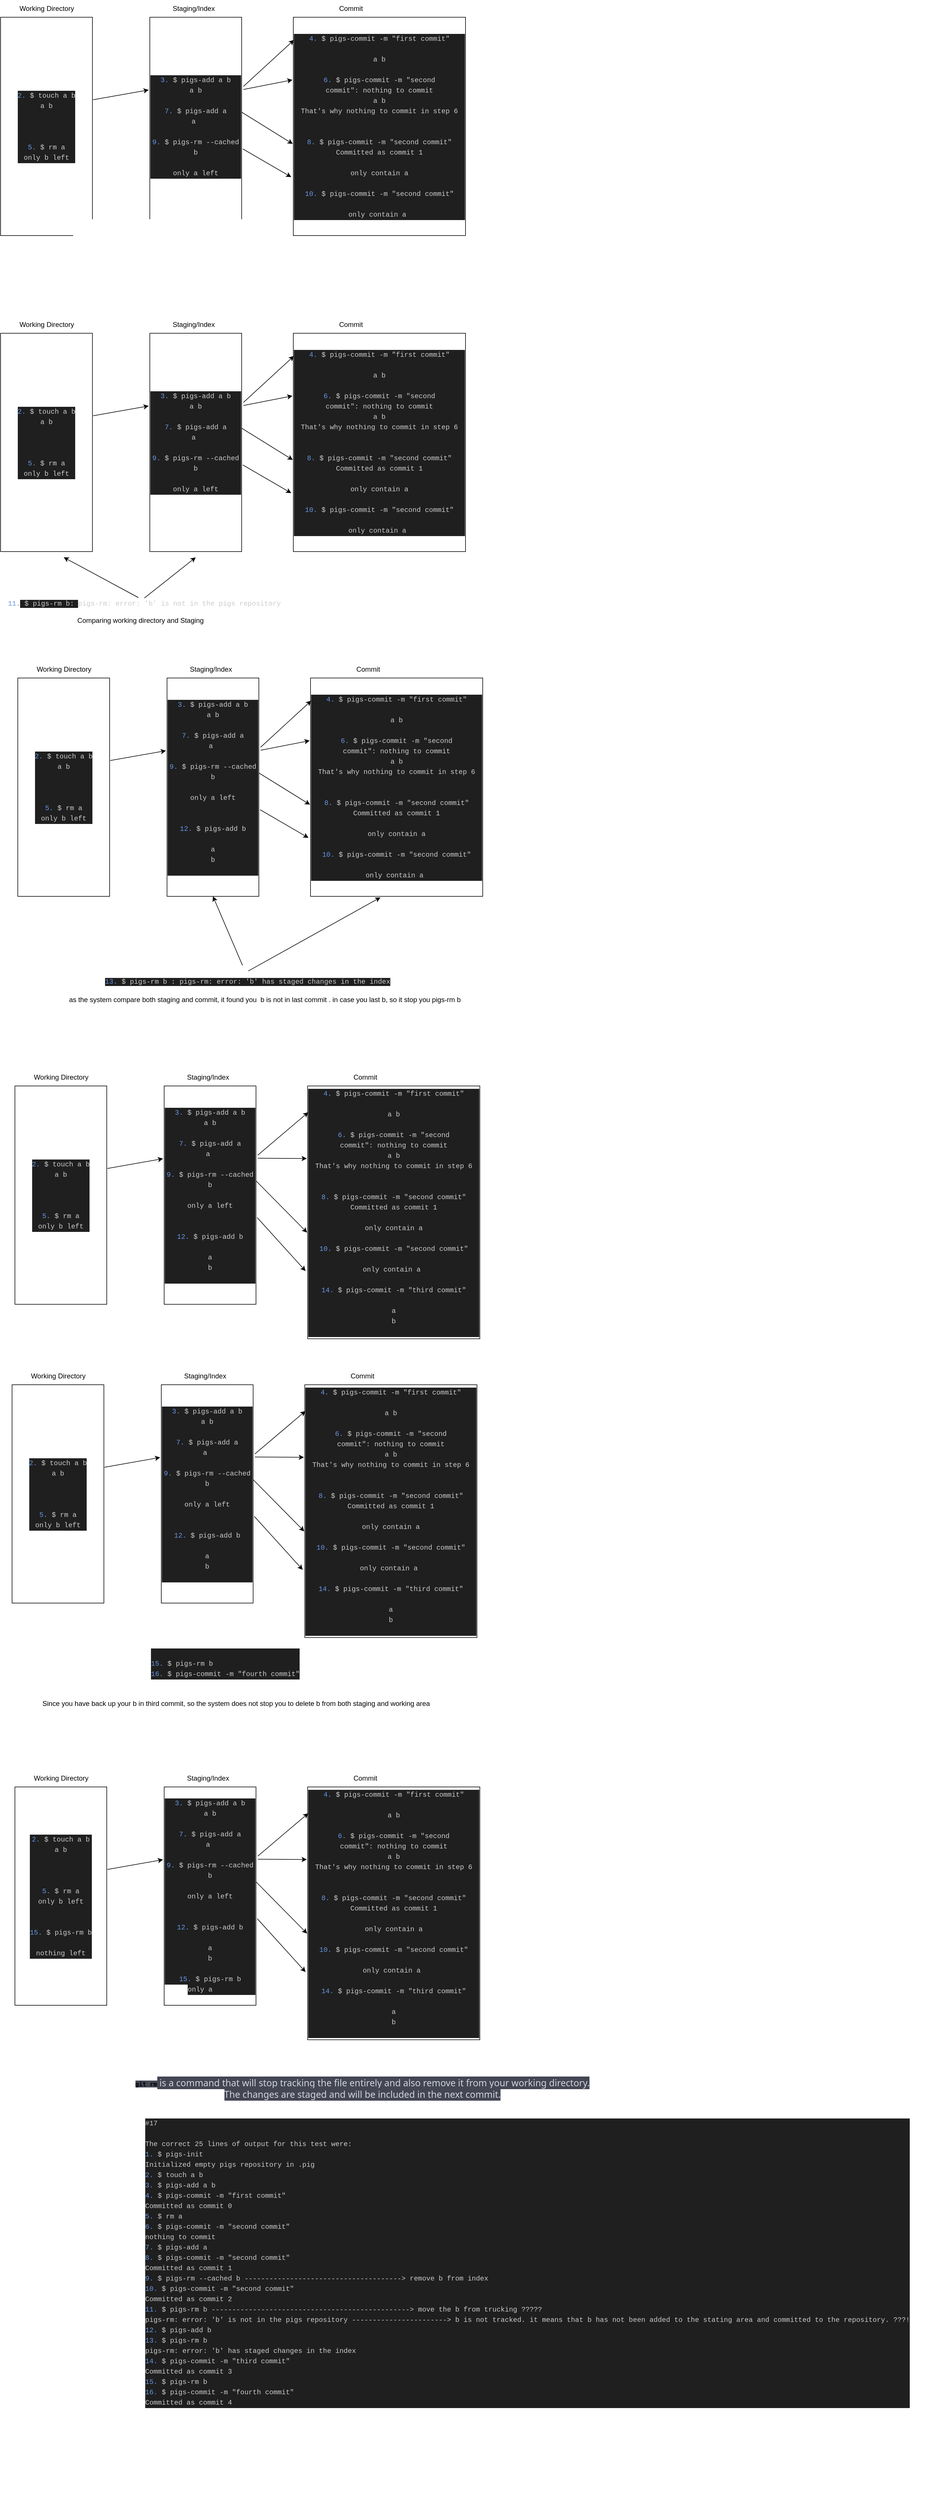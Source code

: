 <mxfile>
    <diagram id="VfUChGViP7axhB_BiA8z" name="Page-1">
        <mxGraphModel dx="1780" dy="1036" grid="1" gridSize="10" guides="1" tooltips="1" connect="1" arrows="1" fold="1" page="1" pageScale="1" pageWidth="827" pageHeight="1169" math="0" shadow="0">
            <root>
                <mxCell id="0"/>
                <mxCell id="1" parent="0"/>
                <mxCell id="2" value="&lt;div style=&quot;color: rgb(204, 204, 204); background-color: rgb(31, 31, 31); font-family: Menlo, Monaco, &amp;quot;Courier New&amp;quot;, monospace; line-height: 18px;&quot;&gt;&lt;span style=&quot;color: #6796e6;&quot;&gt;2.&lt;/span&gt; $ touch a b&lt;/div&gt;&lt;div style=&quot;color: rgb(204, 204, 204); background-color: rgb(31, 31, 31); font-family: Menlo, Monaco, &amp;quot;Courier New&amp;quot;, monospace; line-height: 18px;&quot;&gt;a b&lt;/div&gt;&lt;div style=&quot;color: rgb(204, 204, 204); background-color: rgb(31, 31, 31); font-family: Menlo, Monaco, &amp;quot;Courier New&amp;quot;, monospace; line-height: 18px;&quot;&gt;&lt;br&gt;&lt;/div&gt;&lt;div style=&quot;color: rgb(204, 204, 204); background-color: rgb(31, 31, 31); font-family: Menlo, Monaco, &amp;quot;Courier New&amp;quot;, monospace; line-height: 18px;&quot;&gt;&lt;br&gt;&lt;/div&gt;&lt;div style=&quot;color: rgb(204, 204, 204); background-color: rgb(31, 31, 31); font-family: Menlo, Monaco, &amp;quot;Courier New&amp;quot;, monospace; line-height: 18px;&quot;&gt;&lt;br&gt;&lt;/div&gt;&lt;div style=&quot;color: rgb(204, 204, 204); background-color: rgb(31, 31, 31); font-family: Menlo, Monaco, &amp;quot;Courier New&amp;quot;, monospace; line-height: 18px;&quot;&gt;&lt;span style=&quot;color: rgb(103, 150, 230);&quot;&gt;5.&lt;/span&gt;&lt;span style=&quot;&quot;&gt;&amp;nbsp;$ rm a&lt;/span&gt;&lt;br&gt;&lt;/div&gt;&lt;div style=&quot;color: rgb(204, 204, 204); background-color: rgb(31, 31, 31); font-family: Menlo, Monaco, &amp;quot;Courier New&amp;quot;, monospace; line-height: 18px;&quot;&gt;&lt;span style=&quot;&quot;&gt;only b left&lt;/span&gt;&lt;/div&gt;" style="rounded=0;whiteSpace=wrap;html=1;" parent="1" vertex="1">
                    <mxGeometry x="110" y="80" width="160" height="380" as="geometry"/>
                </mxCell>
                <mxCell id="3" value="&lt;div style=&quot;color: rgb(204, 204, 204); background-color: rgb(31, 31, 31); font-family: Menlo, Monaco, &amp;quot;Courier New&amp;quot;, monospace; line-height: 18px;&quot;&gt;&lt;span style=&quot;color: #6796e6;&quot;&gt;3.&lt;/span&gt; $ pigs-add a b&lt;/div&gt;&lt;div style=&quot;color: rgb(204, 204, 204); background-color: rgb(31, 31, 31); font-family: Menlo, Monaco, &amp;quot;Courier New&amp;quot;, monospace; line-height: 18px;&quot;&gt;a b&lt;/div&gt;&lt;div style=&quot;color: rgb(204, 204, 204); background-color: rgb(31, 31, 31); font-family: Menlo, Monaco, &amp;quot;Courier New&amp;quot;, monospace; line-height: 18px;&quot;&gt;&lt;br&gt;&lt;/div&gt;&lt;div style=&quot;color: rgb(204, 204, 204); background-color: rgb(31, 31, 31); font-family: Menlo, Monaco, &amp;quot;Courier New&amp;quot;, monospace; line-height: 18px;&quot;&gt;&lt;div style=&quot;line-height: 18px;&quot;&gt;&lt;div style=&quot;line-height: 18px;&quot;&gt;&lt;span style=&quot;color: #6796e6;&quot;&gt;7.&lt;/span&gt; $ pigs-add a&lt;/div&gt;&lt;div style=&quot;line-height: 18px;&quot;&gt;a&amp;nbsp;&lt;/div&gt;&lt;div style=&quot;line-height: 18px;&quot;&gt;&lt;br&gt;&lt;/div&gt;&lt;div style=&quot;line-height: 18px;&quot;&gt;&lt;div style=&quot;line-height: 18px;&quot;&gt;&lt;span style=&quot;color: #6796e6;&quot;&gt;9.&lt;/span&gt; $ pigs-rm --cached b&lt;/div&gt;&lt;div style=&quot;line-height: 18px;&quot;&gt;&lt;br&gt;&lt;/div&gt;&lt;div style=&quot;line-height: 18px;&quot;&gt;only a left&lt;/div&gt;&lt;/div&gt;&lt;/div&gt;&lt;/div&gt;" style="rounded=0;whiteSpace=wrap;html=1;" parent="1" vertex="1">
                    <mxGeometry x="370" y="80" width="160" height="380" as="geometry"/>
                </mxCell>
                <mxCell id="4" value="&lt;div style=&quot;color: rgb(204, 204, 204); background-color: rgb(31, 31, 31); font-family: Menlo, Monaco, &amp;quot;Courier New&amp;quot;, monospace; line-height: 18px;&quot;&gt;&lt;span style=&quot;color: #6796e6;&quot;&gt;4.&lt;/span&gt; $ pigs-commit -m &quot;first commit&quot;&lt;/div&gt;&lt;div style=&quot;color: rgb(204, 204, 204); background-color: rgb(31, 31, 31); font-family: Menlo, Monaco, &amp;quot;Courier New&amp;quot;, monospace; line-height: 18px;&quot;&gt;&lt;br&gt;&lt;/div&gt;&lt;div style=&quot;color: rgb(204, 204, 204); background-color: rgb(31, 31, 31); font-family: Menlo, Monaco, &amp;quot;Courier New&amp;quot;, monospace; line-height: 18px;&quot;&gt;a b&lt;/div&gt;&lt;div style=&quot;color: rgb(204, 204, 204); background-color: rgb(31, 31, 31); font-family: Menlo, Monaco, &amp;quot;Courier New&amp;quot;, monospace; line-height: 18px;&quot;&gt;&lt;span style=&quot;&quot;&gt;&lt;br&gt;&lt;/span&gt;&lt;/div&gt;&lt;div style=&quot;color: rgb(204, 204, 204); background-color: rgb(31, 31, 31); font-family: Menlo, Monaco, &amp;quot;Courier New&amp;quot;, monospace; line-height: 18px;&quot;&gt;&lt;div style=&quot;line-height: 18px;&quot;&gt;&lt;span style=&quot;color: #6796e6;&quot;&gt;6.&lt;/span&gt; $ pigs-commit -m &quot;second commit&quot;:&amp;nbsp;&lt;span style=&quot;&quot;&gt;nothing to commit&lt;/span&gt;&lt;/div&gt;&lt;div style=&quot;line-height: 18px;&quot;&gt;a b&lt;br&gt;&lt;/div&gt;&lt;div style=&quot;line-height: 18px;&quot;&gt;&lt;span style=&quot;&quot;&gt;That's why nothing to commit in step 6&lt;/span&gt;&lt;/div&gt;&lt;div style=&quot;line-height: 18px;&quot;&gt;&lt;span style=&quot;&quot;&gt;&lt;br&gt;&lt;/span&gt;&lt;/div&gt;&lt;div style=&quot;line-height: 18px;&quot;&gt;&lt;span style=&quot;&quot;&gt;&lt;br&gt;&lt;/span&gt;&lt;/div&gt;&lt;div style=&quot;line-height: 18px;&quot;&gt;&lt;div style=&quot;line-height: 18px;&quot;&gt;&lt;div&gt;&lt;span style=&quot;color: #6796e6;&quot;&gt;8.&lt;/span&gt; $ pigs-commit -m &quot;second commit&quot;&lt;/div&gt;&lt;div&gt;Committed as commit 1&lt;/div&gt;&lt;div&gt;&lt;br&gt;&lt;/div&gt;&lt;div&gt;only contain a&lt;/div&gt;&lt;div&gt;&lt;br&gt;&lt;/div&gt;&lt;div&gt;&lt;div style=&quot;line-height: 18px;&quot;&gt;&lt;span style=&quot;color: #6796e6;&quot;&gt;10.&lt;/span&gt; $ pigs-commit -m &quot;second commit&quot;&lt;/div&gt;&lt;/div&gt;&lt;div style=&quot;line-height: 18px;&quot;&gt;&lt;br&gt;&lt;/div&gt;&lt;div style=&quot;line-height: 18px;&quot;&gt;only contain a&amp;nbsp;&lt;/div&gt;&lt;/div&gt;&lt;/div&gt;&lt;/div&gt;" style="rounded=0;whiteSpace=wrap;html=1;" parent="1" vertex="1">
                    <mxGeometry x="620" y="80" width="300" height="380" as="geometry"/>
                </mxCell>
                <mxCell id="5" value="Working Directory" style="text;html=1;align=center;verticalAlign=middle;resizable=0;points=[];autosize=1;strokeColor=none;fillColor=none;" parent="1" vertex="1">
                    <mxGeometry x="130" y="50" width="120" height="30" as="geometry"/>
                </mxCell>
                <mxCell id="6" value="Staging/Index" style="text;html=1;align=center;verticalAlign=middle;resizable=0;points=[];autosize=1;strokeColor=none;fillColor=none;" parent="1" vertex="1">
                    <mxGeometry x="396" y="50" width="100" height="30" as="geometry"/>
                </mxCell>
                <mxCell id="7" value="Commit" style="text;html=1;align=center;verticalAlign=middle;resizable=0;points=[];autosize=1;strokeColor=none;fillColor=none;" parent="1" vertex="1">
                    <mxGeometry x="690" y="50" width="60" height="30" as="geometry"/>
                </mxCell>
                <mxCell id="16" value="" style="endArrow=classic;html=1;exitX=1.013;exitY=0.603;exitDx=0;exitDy=0;exitPerimeter=0;entryX=-0.012;entryY=0.732;entryDx=0;entryDy=0;entryPerimeter=0;" parent="1" source="3" target="4" edge="1">
                    <mxGeometry width="50" height="50" relative="1" as="geometry">
                        <mxPoint x="710" y="160" as="sourcePoint"/>
                        <mxPoint x="760" y="110" as="targetPoint"/>
                    </mxGeometry>
                </mxCell>
                <mxCell id="17" value="" style="endArrow=classic;html=1;entryX=-0.005;entryY=0.287;entryDx=0;entryDy=0;entryPerimeter=0;exitX=1.019;exitY=0.331;exitDx=0;exitDy=0;exitPerimeter=0;" parent="1" source="3" target="4" edge="1">
                    <mxGeometry width="50" height="50" relative="1" as="geometry">
                        <mxPoint x="710" y="130" as="sourcePoint"/>
                        <mxPoint x="760" y="80" as="targetPoint"/>
                        <Array as="points"/>
                    </mxGeometry>
                </mxCell>
                <mxCell id="19" value="&lt;div style=&quot;color: rgb(204, 204, 204); background-color: rgb(31, 31, 31); font-family: Menlo, Monaco, &amp;quot;Courier New&amp;quot;, monospace; line-height: 18px;&quot;&gt;&lt;br&gt;&lt;/div&gt;&lt;div style=&quot;color: rgb(204, 204, 204); background-color: rgb(31, 31, 31); font-family: Menlo, Monaco, &amp;quot;Courier New&amp;quot;, monospace; line-height: 18px;&quot;&gt;&lt;div style=&quot;line-height: 18px;&quot;&gt;&lt;div style=&quot;line-height: 18px;&quot;&gt;&lt;div style=&quot;line-height: 18px;&quot;&gt;&lt;div style=&quot;line-height: 18px;&quot;&gt;&lt;span style=&quot;color: #6796e6;&quot;&gt;15.&lt;/span&gt; $ pigs-rm b&lt;/div&gt;&lt;div style=&quot;line-height: 18px;&quot;&gt;&lt;div style=&quot;line-height: 18px;&quot;&gt;&lt;span style=&quot;color: #6796e6;&quot;&gt;16.&lt;/span&gt; $ pigs-commit -m &quot;fourth commit&quot;&lt;/div&gt;&lt;/div&gt;&lt;/div&gt;&lt;/div&gt;&lt;/div&gt;&lt;/div&gt;" style="text;html=1;align=left;verticalAlign=middle;resizable=0;points=[];autosize=1;strokeColor=none;fillColor=none;" parent="1" vertex="1">
                    <mxGeometry x="370" y="2910" width="280" height="70" as="geometry"/>
                </mxCell>
                <mxCell id="21" value="&lt;code style=&quot;box-sizing: border-box; border: 0px solid rgb(217, 217, 227); --tw-border-spacing-x: 0; --tw-border-spacing-y: 0; --tw-translate-x: 0; --tw-translate-y: 0; --tw-rotate: 0; --tw-skew-x: 0; --tw-skew-y: 0; --tw-scale-x: 1; --tw-scale-y: 1; --tw-pan-x: ; --tw-pan-y: ; --tw-pinch-zoom: ; --tw-scroll-snap-strictness: proximity; --tw-ordinal: ; --tw-slashed-zero: ; --tw-numeric-figure: ; --tw-numeric-spacing: ; --tw-numeric-fraction: ; --tw-ring-inset: ; --tw-ring-offset-width: 0px; --tw-ring-offset-color: #fff; --tw-ring-color: rgba(69,89,164,0.5); --tw-ring-offset-shadow: 0 0 transparent; --tw-ring-shadow: 0 0 transparent; --tw-shadow: 0 0 transparent; --tw-shadow-colored: 0 0 transparent; --tw-blur: ; --tw-brightness: ; --tw-contrast: ; --tw-grayscale: ; --tw-hue-rotate: ; --tw-invert: ; --tw-saturate: ; --tw-sepia: ; --tw-drop-shadow: ; --tw-backdrop-blur: ; --tw-backdrop-brightness: ; --tw-backdrop-contrast: ; --tw-backdrop-grayscale: ; --tw-backdrop-hue-rotate: ; --tw-backdrop-invert: ; --tw-backdrop-opacity: ; --tw-backdrop-saturate: ; --tw-backdrop-sepia: ; --tw-gradient-from-position: ; --tw-gradient-via-position: ; --tw-gradient-to-position: ; font-size: 0.875em; font-weight: 600; text-align: start; background-color: rgb(68, 70, 84); font-family: &amp;quot;Söhne Mono&amp;quot;, Monaco, &amp;quot;Andale Mono&amp;quot;, &amp;quot;Ubuntu Mono&amp;quot;, monospace !important;&quot;&gt;git rm&lt;/code&gt;&lt;span style=&quot;color: rgb(209, 213, 219); font-family: Söhne, ui-sans-serif, system-ui, -apple-system, &amp;quot;Segoe UI&amp;quot;, Roboto, Ubuntu, Cantarell, &amp;quot;Noto Sans&amp;quot;, sans-serif, &amp;quot;Helvetica Neue&amp;quot;, Arial, &amp;quot;Apple Color Emoji&amp;quot;, &amp;quot;Segoe UI Emoji&amp;quot;, &amp;quot;Segoe UI Symbol&amp;quot;, &amp;quot;Noto Color Emoji&amp;quot;; font-size: 16px; text-align: start; background-color: rgb(68, 70, 84);&quot;&gt; is a command that will stop tracking the file entirely and also remove it from your working directory. &lt;br&gt;The changes are staged and will be included in the next commit.&lt;/span&gt;" style="text;html=1;align=center;verticalAlign=middle;resizable=0;points=[];autosize=1;strokeColor=none;fillColor=none;" parent="1" vertex="1">
                    <mxGeometry x="350" y="3660" width="780" height="50" as="geometry"/>
                </mxCell>
                <mxCell id="24" value="" style="endArrow=classic;html=1;exitX=1.007;exitY=0.378;exitDx=0;exitDy=0;exitPerimeter=0;entryX=-0.012;entryY=0.333;entryDx=0;entryDy=0;entryPerimeter=0;" parent="1" source="2" target="3" edge="1">
                    <mxGeometry width="50" height="50" relative="1" as="geometry">
                        <mxPoint x="400" y="440" as="sourcePoint"/>
                        <mxPoint x="450" y="390" as="targetPoint"/>
                    </mxGeometry>
                </mxCell>
                <mxCell id="25" value="" style="endArrow=classic;html=1;entryX=-0.003;entryY=0.58;entryDx=0;entryDy=0;entryPerimeter=0;exitX=1.001;exitY=0.435;exitDx=0;exitDy=0;exitPerimeter=0;" parent="1" source="3" target="4" edge="1">
                    <mxGeometry width="50" height="50" relative="1" as="geometry">
                        <mxPoint x="400" y="440" as="sourcePoint"/>
                        <mxPoint x="450" y="390" as="targetPoint"/>
                    </mxGeometry>
                </mxCell>
                <mxCell id="26" value="" style="endArrow=classic;html=1;entryX=0.004;entryY=0.104;entryDx=0;entryDy=0;entryPerimeter=0;exitX=1.019;exitY=0.317;exitDx=0;exitDy=0;exitPerimeter=0;" parent="1" source="3" target="4" edge="1">
                    <mxGeometry width="50" height="50" relative="1" as="geometry">
                        <mxPoint x="543.04" y="215.78" as="sourcePoint"/>
                        <mxPoint x="628.5" y="199.06" as="targetPoint"/>
                        <Array as="points"/>
                    </mxGeometry>
                </mxCell>
                <mxCell id="27" value="&lt;div style=&quot;color: rgb(204, 204, 204); background-color: rgb(31, 31, 31); font-family: Menlo, Monaco, &amp;quot;Courier New&amp;quot;, monospace; line-height: 18px;&quot;&gt;&lt;span style=&quot;color: #6796e6;&quot;&gt;2.&lt;/span&gt; $ touch a b&lt;/div&gt;&lt;div style=&quot;color: rgb(204, 204, 204); background-color: rgb(31, 31, 31); font-family: Menlo, Monaco, &amp;quot;Courier New&amp;quot;, monospace; line-height: 18px;&quot;&gt;a b&lt;/div&gt;&lt;div style=&quot;color: rgb(204, 204, 204); background-color: rgb(31, 31, 31); font-family: Menlo, Monaco, &amp;quot;Courier New&amp;quot;, monospace; line-height: 18px;&quot;&gt;&lt;br&gt;&lt;/div&gt;&lt;div style=&quot;color: rgb(204, 204, 204); background-color: rgb(31, 31, 31); font-family: Menlo, Monaco, &amp;quot;Courier New&amp;quot;, monospace; line-height: 18px;&quot;&gt;&lt;br&gt;&lt;/div&gt;&lt;div style=&quot;color: rgb(204, 204, 204); background-color: rgb(31, 31, 31); font-family: Menlo, Monaco, &amp;quot;Courier New&amp;quot;, monospace; line-height: 18px;&quot;&gt;&lt;br&gt;&lt;/div&gt;&lt;div style=&quot;color: rgb(204, 204, 204); background-color: rgb(31, 31, 31); font-family: Menlo, Monaco, &amp;quot;Courier New&amp;quot;, monospace; line-height: 18px;&quot;&gt;&lt;span style=&quot;color: rgb(103, 150, 230);&quot;&gt;5.&lt;/span&gt;&lt;span style=&quot;&quot;&gt;&amp;nbsp;$ rm a&lt;/span&gt;&lt;br&gt;&lt;/div&gt;&lt;div style=&quot;color: rgb(204, 204, 204); background-color: rgb(31, 31, 31); font-family: Menlo, Monaco, &amp;quot;Courier New&amp;quot;, monospace; line-height: 18px;&quot;&gt;&lt;span style=&quot;&quot;&gt;only b left&lt;/span&gt;&lt;/div&gt;" style="rounded=0;whiteSpace=wrap;html=1;" parent="1" vertex="1">
                    <mxGeometry x="110" y="630" width="160" height="380" as="geometry"/>
                </mxCell>
                <mxCell id="28" value="&lt;div style=&quot;color: rgb(204, 204, 204); background-color: rgb(31, 31, 31); font-family: Menlo, Monaco, &amp;quot;Courier New&amp;quot;, monospace; line-height: 18px;&quot;&gt;&lt;span style=&quot;color: #6796e6;&quot;&gt;3.&lt;/span&gt; $ pigs-add a b&lt;/div&gt;&lt;div style=&quot;color: rgb(204, 204, 204); background-color: rgb(31, 31, 31); font-family: Menlo, Monaco, &amp;quot;Courier New&amp;quot;, monospace; line-height: 18px;&quot;&gt;a b&lt;/div&gt;&lt;div style=&quot;color: rgb(204, 204, 204); background-color: rgb(31, 31, 31); font-family: Menlo, Monaco, &amp;quot;Courier New&amp;quot;, monospace; line-height: 18px;&quot;&gt;&lt;br&gt;&lt;/div&gt;&lt;div style=&quot;color: rgb(204, 204, 204); background-color: rgb(31, 31, 31); font-family: Menlo, Monaco, &amp;quot;Courier New&amp;quot;, monospace; line-height: 18px;&quot;&gt;&lt;div style=&quot;line-height: 18px;&quot;&gt;&lt;div style=&quot;line-height: 18px;&quot;&gt;&lt;span style=&quot;color: #6796e6;&quot;&gt;7.&lt;/span&gt; $ pigs-add a&lt;/div&gt;&lt;div style=&quot;line-height: 18px;&quot;&gt;a&amp;nbsp;&lt;/div&gt;&lt;div style=&quot;line-height: 18px;&quot;&gt;&lt;br&gt;&lt;/div&gt;&lt;div style=&quot;line-height: 18px;&quot;&gt;&lt;div style=&quot;line-height: 18px;&quot;&gt;&lt;span style=&quot;color: #6796e6;&quot;&gt;9.&lt;/span&gt; $ pigs-rm --cached b&lt;/div&gt;&lt;div style=&quot;line-height: 18px;&quot;&gt;&lt;br&gt;&lt;/div&gt;&lt;div style=&quot;line-height: 18px;&quot;&gt;only a left&lt;/div&gt;&lt;/div&gt;&lt;/div&gt;&lt;/div&gt;" style="rounded=0;whiteSpace=wrap;html=1;" parent="1" vertex="1">
                    <mxGeometry x="370" y="630" width="160" height="380" as="geometry"/>
                </mxCell>
                <mxCell id="29" value="&lt;div style=&quot;color: rgb(204, 204, 204); background-color: rgb(31, 31, 31); font-family: Menlo, Monaco, &amp;quot;Courier New&amp;quot;, monospace; line-height: 18px;&quot;&gt;&lt;span style=&quot;color: #6796e6;&quot;&gt;4.&lt;/span&gt; $ pigs-commit -m &quot;first commit&quot;&lt;/div&gt;&lt;div style=&quot;color: rgb(204, 204, 204); background-color: rgb(31, 31, 31); font-family: Menlo, Monaco, &amp;quot;Courier New&amp;quot;, monospace; line-height: 18px;&quot;&gt;&lt;br&gt;&lt;/div&gt;&lt;div style=&quot;color: rgb(204, 204, 204); background-color: rgb(31, 31, 31); font-family: Menlo, Monaco, &amp;quot;Courier New&amp;quot;, monospace; line-height: 18px;&quot;&gt;a b&lt;/div&gt;&lt;div style=&quot;color: rgb(204, 204, 204); background-color: rgb(31, 31, 31); font-family: Menlo, Monaco, &amp;quot;Courier New&amp;quot;, monospace; line-height: 18px;&quot;&gt;&lt;span style=&quot;&quot;&gt;&lt;br&gt;&lt;/span&gt;&lt;/div&gt;&lt;div style=&quot;color: rgb(204, 204, 204); background-color: rgb(31, 31, 31); font-family: Menlo, Monaco, &amp;quot;Courier New&amp;quot;, monospace; line-height: 18px;&quot;&gt;&lt;div style=&quot;line-height: 18px;&quot;&gt;&lt;span style=&quot;color: #6796e6;&quot;&gt;6.&lt;/span&gt; $ pigs-commit -m &quot;second commit&quot;:&amp;nbsp;&lt;span style=&quot;&quot;&gt;nothing to commit&lt;/span&gt;&lt;/div&gt;&lt;div style=&quot;line-height: 18px;&quot;&gt;a b&lt;br&gt;&lt;/div&gt;&lt;div style=&quot;line-height: 18px;&quot;&gt;&lt;span style=&quot;&quot;&gt;That's why nothing to commit in step 6&lt;/span&gt;&lt;/div&gt;&lt;div style=&quot;line-height: 18px;&quot;&gt;&lt;span style=&quot;&quot;&gt;&lt;br&gt;&lt;/span&gt;&lt;/div&gt;&lt;div style=&quot;line-height: 18px;&quot;&gt;&lt;span style=&quot;&quot;&gt;&lt;br&gt;&lt;/span&gt;&lt;/div&gt;&lt;div style=&quot;line-height: 18px;&quot;&gt;&lt;div style=&quot;line-height: 18px;&quot;&gt;&lt;div&gt;&lt;span style=&quot;color: #6796e6;&quot;&gt;8.&lt;/span&gt; $ pigs-commit -m &quot;second commit&quot;&lt;/div&gt;&lt;div&gt;Committed as commit 1&lt;/div&gt;&lt;div&gt;&lt;br&gt;&lt;/div&gt;&lt;div&gt;only contain a&lt;/div&gt;&lt;div&gt;&lt;br&gt;&lt;/div&gt;&lt;div&gt;&lt;div style=&quot;line-height: 18px;&quot;&gt;&lt;span style=&quot;color: #6796e6;&quot;&gt;10.&lt;/span&gt; $ pigs-commit -m &quot;second commit&quot;&lt;/div&gt;&lt;/div&gt;&lt;div style=&quot;line-height: 18px;&quot;&gt;&lt;br&gt;&lt;/div&gt;&lt;div style=&quot;line-height: 18px;&quot;&gt;only contain a&amp;nbsp;&lt;/div&gt;&lt;/div&gt;&lt;/div&gt;&lt;/div&gt;" style="rounded=0;whiteSpace=wrap;html=1;" parent="1" vertex="1">
                    <mxGeometry x="620" y="630" width="300" height="380" as="geometry"/>
                </mxCell>
                <mxCell id="30" value="Working Directory" style="text;html=1;align=center;verticalAlign=middle;resizable=0;points=[];autosize=1;strokeColor=none;fillColor=none;" parent="1" vertex="1">
                    <mxGeometry x="130" y="600" width="120" height="30" as="geometry"/>
                </mxCell>
                <mxCell id="31" value="Staging/Index" style="text;html=1;align=center;verticalAlign=middle;resizable=0;points=[];autosize=1;strokeColor=none;fillColor=none;" parent="1" vertex="1">
                    <mxGeometry x="396" y="600" width="100" height="30" as="geometry"/>
                </mxCell>
                <mxCell id="32" value="Commit" style="text;html=1;align=center;verticalAlign=middle;resizable=0;points=[];autosize=1;strokeColor=none;fillColor=none;" parent="1" vertex="1">
                    <mxGeometry x="690" y="600" width="60" height="30" as="geometry"/>
                </mxCell>
                <mxCell id="33" value="" style="endArrow=classic;html=1;exitX=1.013;exitY=0.603;exitDx=0;exitDy=0;exitPerimeter=0;entryX=-0.012;entryY=0.732;entryDx=0;entryDy=0;entryPerimeter=0;" parent="1" source="28" target="29" edge="1">
                    <mxGeometry width="50" height="50" relative="1" as="geometry">
                        <mxPoint x="710" y="710" as="sourcePoint"/>
                        <mxPoint x="760" y="660" as="targetPoint"/>
                    </mxGeometry>
                </mxCell>
                <mxCell id="34" value="" style="endArrow=classic;html=1;entryX=-0.005;entryY=0.287;entryDx=0;entryDy=0;entryPerimeter=0;exitX=1.019;exitY=0.331;exitDx=0;exitDy=0;exitPerimeter=0;" parent="1" source="28" target="29" edge="1">
                    <mxGeometry width="50" height="50" relative="1" as="geometry">
                        <mxPoint x="710" y="680" as="sourcePoint"/>
                        <mxPoint x="760" y="630" as="targetPoint"/>
                        <Array as="points"/>
                    </mxGeometry>
                </mxCell>
                <mxCell id="35" value="" style="endArrow=classic;html=1;exitX=1.007;exitY=0.378;exitDx=0;exitDy=0;exitPerimeter=0;entryX=-0.012;entryY=0.333;entryDx=0;entryDy=0;entryPerimeter=0;" parent="1" source="27" target="28" edge="1">
                    <mxGeometry width="50" height="50" relative="1" as="geometry">
                        <mxPoint x="400" y="990" as="sourcePoint"/>
                        <mxPoint x="450" y="940" as="targetPoint"/>
                    </mxGeometry>
                </mxCell>
                <mxCell id="36" value="" style="endArrow=classic;html=1;entryX=-0.003;entryY=0.58;entryDx=0;entryDy=0;entryPerimeter=0;exitX=1.001;exitY=0.435;exitDx=0;exitDy=0;exitPerimeter=0;" parent="1" source="28" target="29" edge="1">
                    <mxGeometry width="50" height="50" relative="1" as="geometry">
                        <mxPoint x="400" y="990" as="sourcePoint"/>
                        <mxPoint x="450" y="940" as="targetPoint"/>
                    </mxGeometry>
                </mxCell>
                <mxCell id="37" value="" style="endArrow=classic;html=1;entryX=0.004;entryY=0.104;entryDx=0;entryDy=0;entryPerimeter=0;exitX=1.019;exitY=0.317;exitDx=0;exitDy=0;exitPerimeter=0;" parent="1" source="28" target="29" edge="1">
                    <mxGeometry width="50" height="50" relative="1" as="geometry">
                        <mxPoint x="543.04" y="765.78" as="sourcePoint"/>
                        <mxPoint x="628.5" y="749.06" as="targetPoint"/>
                        <Array as="points"/>
                    </mxGeometry>
                </mxCell>
                <mxCell id="38" value="&lt;span style=&quot;font-family: Menlo, Monaco, &amp;quot;Courier New&amp;quot;, monospace; text-align: left; color: rgb(103, 150, 230);&quot;&gt;11.&lt;/span&gt;&lt;span style=&quot;color: rgb(204, 204, 204); font-family: Menlo, Monaco, &amp;quot;Courier New&amp;quot;, monospace; text-align: left; background-color: rgb(31, 31, 31);&quot;&gt;&amp;nbsp;$ pigs-rm b:&amp;nbsp;&lt;/span&gt;&lt;span style=&quot;color: rgb(204, 204, 204); font-family: Menlo, Monaco, &amp;quot;Courier New&amp;quot;, monospace; text-align: left;&quot;&gt;pigs-rm: error: 'b' is not in the pigs repository&lt;/span&gt;" style="text;html=1;align=center;verticalAlign=middle;resizable=0;points=[];autosize=1;strokeColor=none;fillColor=none;" parent="1" vertex="1">
                    <mxGeometry x="110" y="1085" width="500" height="30" as="geometry"/>
                </mxCell>
                <mxCell id="39" value="" style="endArrow=classic;html=1;" parent="1" edge="1">
                    <mxGeometry width="50" height="50" relative="1" as="geometry">
                        <mxPoint x="350" y="1090" as="sourcePoint"/>
                        <mxPoint x="220" y="1020" as="targetPoint"/>
                    </mxGeometry>
                </mxCell>
                <mxCell id="40" value="" style="endArrow=classic;html=1;exitX=0.481;exitY=-0.137;exitDx=0;exitDy=0;exitPerimeter=0;" parent="1" edge="1">
                    <mxGeometry width="50" height="50" relative="1" as="geometry">
                        <mxPoint x="360.5" y="1090.89" as="sourcePoint"/>
                        <mxPoint x="450" y="1020" as="targetPoint"/>
                    </mxGeometry>
                </mxCell>
                <mxCell id="41" value="Comparing working directory and Staging&amp;nbsp;" style="text;html=1;align=center;verticalAlign=middle;resizable=0;points=[];autosize=1;strokeColor=none;fillColor=none;" parent="1" vertex="1">
                    <mxGeometry x="230" y="1115" width="250" height="30" as="geometry"/>
                </mxCell>
                <mxCell id="42" value="&lt;div style=&quot;color: rgb(204, 204, 204); background-color: rgb(31, 31, 31); font-family: Menlo, Monaco, &amp;quot;Courier New&amp;quot;, monospace; line-height: 18px;&quot;&gt;&lt;span style=&quot;color: #6796e6;&quot;&gt;2.&lt;/span&gt; $ touch a b&lt;/div&gt;&lt;div style=&quot;color: rgb(204, 204, 204); background-color: rgb(31, 31, 31); font-family: Menlo, Monaco, &amp;quot;Courier New&amp;quot;, monospace; line-height: 18px;&quot;&gt;a b&lt;/div&gt;&lt;div style=&quot;color: rgb(204, 204, 204); background-color: rgb(31, 31, 31); font-family: Menlo, Monaco, &amp;quot;Courier New&amp;quot;, monospace; line-height: 18px;&quot;&gt;&lt;br&gt;&lt;/div&gt;&lt;div style=&quot;color: rgb(204, 204, 204); background-color: rgb(31, 31, 31); font-family: Menlo, Monaco, &amp;quot;Courier New&amp;quot;, monospace; line-height: 18px;&quot;&gt;&lt;br&gt;&lt;/div&gt;&lt;div style=&quot;color: rgb(204, 204, 204); background-color: rgb(31, 31, 31); font-family: Menlo, Monaco, &amp;quot;Courier New&amp;quot;, monospace; line-height: 18px;&quot;&gt;&lt;br&gt;&lt;/div&gt;&lt;div style=&quot;color: rgb(204, 204, 204); background-color: rgb(31, 31, 31); font-family: Menlo, Monaco, &amp;quot;Courier New&amp;quot;, monospace; line-height: 18px;&quot;&gt;&lt;span style=&quot;color: rgb(103, 150, 230);&quot;&gt;5.&lt;/span&gt;&lt;span style=&quot;&quot;&gt;&amp;nbsp;$ rm a&lt;/span&gt;&lt;br&gt;&lt;/div&gt;&lt;div style=&quot;color: rgb(204, 204, 204); background-color: rgb(31, 31, 31); font-family: Menlo, Monaco, &amp;quot;Courier New&amp;quot;, monospace; line-height: 18px;&quot;&gt;&lt;span style=&quot;&quot;&gt;only b left&lt;/span&gt;&lt;/div&gt;" style="rounded=0;whiteSpace=wrap;html=1;" parent="1" vertex="1">
                    <mxGeometry x="140" y="1230" width="160" height="380" as="geometry"/>
                </mxCell>
                <mxCell id="43" value="&lt;div style=&quot;color: rgb(204, 204, 204); background-color: rgb(31, 31, 31); font-family: Menlo, Monaco, &amp;quot;Courier New&amp;quot;, monospace; line-height: 18px;&quot;&gt;&lt;span style=&quot;color: #6796e6;&quot;&gt;3.&lt;/span&gt; $ pigs-add a b&lt;/div&gt;&lt;div style=&quot;color: rgb(204, 204, 204); background-color: rgb(31, 31, 31); font-family: Menlo, Monaco, &amp;quot;Courier New&amp;quot;, monospace; line-height: 18px;&quot;&gt;a b&lt;/div&gt;&lt;div style=&quot;color: rgb(204, 204, 204); background-color: rgb(31, 31, 31); font-family: Menlo, Monaco, &amp;quot;Courier New&amp;quot;, monospace; line-height: 18px;&quot;&gt;&lt;br&gt;&lt;/div&gt;&lt;div style=&quot;color: rgb(204, 204, 204); background-color: rgb(31, 31, 31); font-family: Menlo, Monaco, &amp;quot;Courier New&amp;quot;, monospace; line-height: 18px;&quot;&gt;&lt;div style=&quot;line-height: 18px;&quot;&gt;&lt;div style=&quot;line-height: 18px;&quot;&gt;&lt;span style=&quot;color: #6796e6;&quot;&gt;7.&lt;/span&gt; $ pigs-add a&lt;/div&gt;&lt;div style=&quot;line-height: 18px;&quot;&gt;a&amp;nbsp;&lt;/div&gt;&lt;div style=&quot;line-height: 18px;&quot;&gt;&lt;br&gt;&lt;/div&gt;&lt;div style=&quot;line-height: 18px;&quot;&gt;&lt;div style=&quot;line-height: 18px;&quot;&gt;&lt;span style=&quot;color: #6796e6;&quot;&gt;9.&lt;/span&gt; $ pigs-rm --cached b&lt;/div&gt;&lt;div style=&quot;line-height: 18px;&quot;&gt;&lt;br&gt;&lt;/div&gt;&lt;div style=&quot;line-height: 18px;&quot;&gt;only a left&lt;/div&gt;&lt;div style=&quot;line-height: 18px;&quot;&gt;&lt;br&gt;&lt;/div&gt;&lt;div style=&quot;line-height: 18px;&quot;&gt;&lt;br&gt;&lt;/div&gt;&lt;div style=&quot;line-height: 18px;&quot;&gt;&lt;div style=&quot;line-height: 18px;&quot;&gt;&lt;span style=&quot;color: rgb(103, 150, 230);&quot;&gt;12.&lt;/span&gt;&amp;nbsp;$ pigs-add b&lt;/div&gt;&lt;div style=&quot;line-height: 18px;&quot;&gt;&lt;span style=&quot;white-space: pre;&quot;&gt;&#9;&lt;/span&gt;&lt;br&gt;&lt;/div&gt;&lt;div style=&quot;line-height: 18px;&quot;&gt;a&lt;br&gt;&lt;/div&gt;&lt;div style=&quot;line-height: 18px;&quot;&gt;b&lt;br&gt;&lt;/div&gt;&lt;div&gt;&lt;br&gt;&lt;/div&gt;&lt;div style=&quot;text-align: left; line-height: 18px;&quot;&gt;&lt;/div&gt;&lt;/div&gt;&lt;/div&gt;&lt;/div&gt;&lt;/div&gt;" style="rounded=0;whiteSpace=wrap;html=1;" parent="1" vertex="1">
                    <mxGeometry x="400" y="1230" width="160" height="380" as="geometry"/>
                </mxCell>
                <mxCell id="44" value="&lt;div style=&quot;color: rgb(204, 204, 204); background-color: rgb(31, 31, 31); font-family: Menlo, Monaco, &amp;quot;Courier New&amp;quot;, monospace; line-height: 18px;&quot;&gt;&lt;span style=&quot;color: #6796e6;&quot;&gt;4.&lt;/span&gt; $ pigs-commit -m &quot;first commit&quot;&lt;/div&gt;&lt;div style=&quot;color: rgb(204, 204, 204); background-color: rgb(31, 31, 31); font-family: Menlo, Monaco, &amp;quot;Courier New&amp;quot;, monospace; line-height: 18px;&quot;&gt;&lt;br&gt;&lt;/div&gt;&lt;div style=&quot;color: rgb(204, 204, 204); background-color: rgb(31, 31, 31); font-family: Menlo, Monaco, &amp;quot;Courier New&amp;quot;, monospace; line-height: 18px;&quot;&gt;a b&lt;/div&gt;&lt;div style=&quot;color: rgb(204, 204, 204); background-color: rgb(31, 31, 31); font-family: Menlo, Monaco, &amp;quot;Courier New&amp;quot;, monospace; line-height: 18px;&quot;&gt;&lt;span style=&quot;&quot;&gt;&lt;br&gt;&lt;/span&gt;&lt;/div&gt;&lt;div style=&quot;color: rgb(204, 204, 204); background-color: rgb(31, 31, 31); font-family: Menlo, Monaco, &amp;quot;Courier New&amp;quot;, monospace; line-height: 18px;&quot;&gt;&lt;div style=&quot;line-height: 18px;&quot;&gt;&lt;span style=&quot;color: #6796e6;&quot;&gt;6.&lt;/span&gt; $ pigs-commit -m &quot;second commit&quot;:&amp;nbsp;&lt;span style=&quot;&quot;&gt;nothing to commit&lt;/span&gt;&lt;/div&gt;&lt;div style=&quot;line-height: 18px;&quot;&gt;a b&lt;br&gt;&lt;/div&gt;&lt;div style=&quot;line-height: 18px;&quot;&gt;&lt;span style=&quot;&quot;&gt;That's why nothing to commit in step 6&lt;/span&gt;&lt;/div&gt;&lt;div style=&quot;line-height: 18px;&quot;&gt;&lt;span style=&quot;&quot;&gt;&lt;br&gt;&lt;/span&gt;&lt;/div&gt;&lt;div style=&quot;line-height: 18px;&quot;&gt;&lt;span style=&quot;&quot;&gt;&lt;br&gt;&lt;/span&gt;&lt;/div&gt;&lt;div style=&quot;line-height: 18px;&quot;&gt;&lt;div style=&quot;line-height: 18px;&quot;&gt;&lt;div&gt;&lt;span style=&quot;color: #6796e6;&quot;&gt;8.&lt;/span&gt; $ pigs-commit -m &quot;second commit&quot;&lt;/div&gt;&lt;div&gt;Committed as commit 1&lt;/div&gt;&lt;div&gt;&lt;br&gt;&lt;/div&gt;&lt;div&gt;only contain a&lt;/div&gt;&lt;div&gt;&lt;br&gt;&lt;/div&gt;&lt;div&gt;&lt;div style=&quot;line-height: 18px;&quot;&gt;&lt;span style=&quot;color: #6796e6;&quot;&gt;10.&lt;/span&gt; $ pigs-commit -m &quot;second commit&quot;&lt;/div&gt;&lt;/div&gt;&lt;div style=&quot;line-height: 18px;&quot;&gt;&lt;br&gt;&lt;/div&gt;&lt;div style=&quot;line-height: 18px;&quot;&gt;only contain a&amp;nbsp;&lt;/div&gt;&lt;/div&gt;&lt;/div&gt;&lt;/div&gt;" style="rounded=0;whiteSpace=wrap;html=1;" parent="1" vertex="1">
                    <mxGeometry x="650" y="1230" width="300" height="380" as="geometry"/>
                </mxCell>
                <mxCell id="45" value="Working Directory" style="text;html=1;align=center;verticalAlign=middle;resizable=0;points=[];autosize=1;strokeColor=none;fillColor=none;" parent="1" vertex="1">
                    <mxGeometry x="160" y="1200" width="120" height="30" as="geometry"/>
                </mxCell>
                <mxCell id="46" value="Staging/Index" style="text;html=1;align=center;verticalAlign=middle;resizable=0;points=[];autosize=1;strokeColor=none;fillColor=none;" parent="1" vertex="1">
                    <mxGeometry x="426" y="1200" width="100" height="30" as="geometry"/>
                </mxCell>
                <mxCell id="47" value="Commit" style="text;html=1;align=center;verticalAlign=middle;resizable=0;points=[];autosize=1;strokeColor=none;fillColor=none;" parent="1" vertex="1">
                    <mxGeometry x="720" y="1200" width="60" height="30" as="geometry"/>
                </mxCell>
                <mxCell id="48" value="" style="endArrow=classic;html=1;exitX=1.013;exitY=0.603;exitDx=0;exitDy=0;exitPerimeter=0;entryX=-0.012;entryY=0.732;entryDx=0;entryDy=0;entryPerimeter=0;" parent="1" source="43" target="44" edge="1">
                    <mxGeometry width="50" height="50" relative="1" as="geometry">
                        <mxPoint x="740" y="1310" as="sourcePoint"/>
                        <mxPoint x="790" y="1260" as="targetPoint"/>
                    </mxGeometry>
                </mxCell>
                <mxCell id="49" value="" style="endArrow=classic;html=1;entryX=-0.005;entryY=0.287;entryDx=0;entryDy=0;entryPerimeter=0;exitX=1.019;exitY=0.331;exitDx=0;exitDy=0;exitPerimeter=0;" parent="1" source="43" target="44" edge="1">
                    <mxGeometry width="50" height="50" relative="1" as="geometry">
                        <mxPoint x="740" y="1280" as="sourcePoint"/>
                        <mxPoint x="790" y="1230" as="targetPoint"/>
                        <Array as="points"/>
                    </mxGeometry>
                </mxCell>
                <mxCell id="50" value="" style="endArrow=classic;html=1;exitX=1.007;exitY=0.378;exitDx=0;exitDy=0;exitPerimeter=0;entryX=-0.012;entryY=0.333;entryDx=0;entryDy=0;entryPerimeter=0;" parent="1" source="42" target="43" edge="1">
                    <mxGeometry width="50" height="50" relative="1" as="geometry">
                        <mxPoint x="430" y="1590" as="sourcePoint"/>
                        <mxPoint x="480" y="1540" as="targetPoint"/>
                    </mxGeometry>
                </mxCell>
                <mxCell id="51" value="" style="endArrow=classic;html=1;entryX=-0.003;entryY=0.58;entryDx=0;entryDy=0;entryPerimeter=0;exitX=1.001;exitY=0.435;exitDx=0;exitDy=0;exitPerimeter=0;" parent="1" source="43" target="44" edge="1">
                    <mxGeometry width="50" height="50" relative="1" as="geometry">
                        <mxPoint x="430" y="1590" as="sourcePoint"/>
                        <mxPoint x="480" y="1540" as="targetPoint"/>
                    </mxGeometry>
                </mxCell>
                <mxCell id="52" value="" style="endArrow=classic;html=1;entryX=0.004;entryY=0.104;entryDx=0;entryDy=0;entryPerimeter=0;exitX=1.019;exitY=0.317;exitDx=0;exitDy=0;exitPerimeter=0;" parent="1" source="43" target="44" edge="1">
                    <mxGeometry width="50" height="50" relative="1" as="geometry">
                        <mxPoint x="573.04" y="1365.78" as="sourcePoint"/>
                        <mxPoint x="658.5" y="1349.06" as="targetPoint"/>
                        <Array as="points"/>
                    </mxGeometry>
                </mxCell>
                <mxCell id="53" value="&lt;span style=&quot;font-family: Menlo, Monaco, &amp;quot;Courier New&amp;quot;, monospace; text-align: left; background-color: rgb(31, 31, 31); color: rgb(103, 150, 230);&quot;&gt;&lt;br class=&quot;Apple-interchange-newline&quot;&gt;13.&lt;/span&gt;&lt;span style=&quot;color: rgb(204, 204, 204); font-family: Menlo, Monaco, &amp;quot;Courier New&amp;quot;, monospace; text-align: left; background-color: rgb(31, 31, 31);&quot;&gt;&amp;nbsp;$ pigs-rm b :&amp;nbsp;&lt;/span&gt;&lt;span style=&quot;color: rgb(204, 204, 204); font-family: Menlo, Monaco, &amp;quot;Courier New&amp;quot;, monospace; text-align: left; background-color: rgb(31, 31, 31);&quot;&gt;pigs-rm: error: 'b' has staged changes in the index&lt;/span&gt;" style="text;html=1;align=center;verticalAlign=middle;resizable=0;points=[];autosize=1;strokeColor=none;fillColor=none;" parent="1" vertex="1">
                    <mxGeometry x="280" y="1730" width="520" height="40" as="geometry"/>
                </mxCell>
                <mxCell id="54" value="" style="endArrow=classic;html=1;" parent="1" source="53" edge="1">
                    <mxGeometry width="50" height="50" relative="1" as="geometry">
                        <mxPoint x="370" y="1530" as="sourcePoint"/>
                        <mxPoint x="480" y="1610" as="targetPoint"/>
                    </mxGeometry>
                </mxCell>
                <mxCell id="56" value="" style="endArrow=classic;html=1;entryX=0.406;entryY=1.005;entryDx=0;entryDy=0;entryPerimeter=0;" parent="1" target="44" edge="1">
                    <mxGeometry width="50" height="50" relative="1" as="geometry">
                        <mxPoint x="541.429" y="1740" as="sourcePoint"/>
                        <mxPoint x="490" y="1620" as="targetPoint"/>
                    </mxGeometry>
                </mxCell>
                <mxCell id="57" value="as the system compare both staging and commit, it found you&amp;nbsp; b is not in last commit . in case you last b, so it stop you pigs-rm b" style="text;html=1;align=center;verticalAlign=middle;resizable=0;points=[];autosize=1;strokeColor=none;fillColor=none;" parent="1" vertex="1">
                    <mxGeometry x="215" y="1775" width="710" height="30" as="geometry"/>
                </mxCell>
                <mxCell id="73" value="&lt;div style=&quot;color: rgb(204, 204, 204); background-color: rgb(31, 31, 31); font-family: Menlo, Monaco, &amp;quot;Courier New&amp;quot;, monospace; line-height: 18px;&quot;&gt;&lt;span style=&quot;color: #6796e6;&quot;&gt;2.&lt;/span&gt; $ touch a b&lt;/div&gt;&lt;div style=&quot;color: rgb(204, 204, 204); background-color: rgb(31, 31, 31); font-family: Menlo, Monaco, &amp;quot;Courier New&amp;quot;, monospace; line-height: 18px;&quot;&gt;a b&lt;/div&gt;&lt;div style=&quot;color: rgb(204, 204, 204); background-color: rgb(31, 31, 31); font-family: Menlo, Monaco, &amp;quot;Courier New&amp;quot;, monospace; line-height: 18px;&quot;&gt;&lt;br&gt;&lt;/div&gt;&lt;div style=&quot;color: rgb(204, 204, 204); background-color: rgb(31, 31, 31); font-family: Menlo, Monaco, &amp;quot;Courier New&amp;quot;, monospace; line-height: 18px;&quot;&gt;&lt;br&gt;&lt;/div&gt;&lt;div style=&quot;color: rgb(204, 204, 204); background-color: rgb(31, 31, 31); font-family: Menlo, Monaco, &amp;quot;Courier New&amp;quot;, monospace; line-height: 18px;&quot;&gt;&lt;br&gt;&lt;/div&gt;&lt;div style=&quot;color: rgb(204, 204, 204); background-color: rgb(31, 31, 31); font-family: Menlo, Monaco, &amp;quot;Courier New&amp;quot;, monospace; line-height: 18px;&quot;&gt;&lt;span style=&quot;color: rgb(103, 150, 230);&quot;&gt;5.&lt;/span&gt;&lt;span style=&quot;&quot;&gt;&amp;nbsp;$ rm a&lt;/span&gt;&lt;br&gt;&lt;/div&gt;&lt;div style=&quot;color: rgb(204, 204, 204); background-color: rgb(31, 31, 31); font-family: Menlo, Monaco, &amp;quot;Courier New&amp;quot;, monospace; line-height: 18px;&quot;&gt;&lt;span style=&quot;&quot;&gt;only b left&lt;/span&gt;&lt;/div&gt;" style="rounded=0;whiteSpace=wrap;html=1;" parent="1" vertex="1">
                    <mxGeometry x="135" y="1940" width="160" height="380" as="geometry"/>
                </mxCell>
                <mxCell id="74" value="&lt;div style=&quot;color: rgb(204, 204, 204); background-color: rgb(31, 31, 31); font-family: Menlo, Monaco, &amp;quot;Courier New&amp;quot;, monospace; line-height: 18px;&quot;&gt;&lt;span style=&quot;color: #6796e6;&quot;&gt;3.&lt;/span&gt; $ pigs-add a b&lt;/div&gt;&lt;div style=&quot;color: rgb(204, 204, 204); background-color: rgb(31, 31, 31); font-family: Menlo, Monaco, &amp;quot;Courier New&amp;quot;, monospace; line-height: 18px;&quot;&gt;a b&lt;/div&gt;&lt;div style=&quot;color: rgb(204, 204, 204); background-color: rgb(31, 31, 31); font-family: Menlo, Monaco, &amp;quot;Courier New&amp;quot;, monospace; line-height: 18px;&quot;&gt;&lt;br&gt;&lt;/div&gt;&lt;div style=&quot;color: rgb(204, 204, 204); background-color: rgb(31, 31, 31); font-family: Menlo, Monaco, &amp;quot;Courier New&amp;quot;, monospace; line-height: 18px;&quot;&gt;&lt;div style=&quot;line-height: 18px;&quot;&gt;&lt;div style=&quot;line-height: 18px;&quot;&gt;&lt;span style=&quot;color: #6796e6;&quot;&gt;7.&lt;/span&gt; $ pigs-add a&lt;/div&gt;&lt;div style=&quot;line-height: 18px;&quot;&gt;a&amp;nbsp;&lt;/div&gt;&lt;div style=&quot;line-height: 18px;&quot;&gt;&lt;br&gt;&lt;/div&gt;&lt;div style=&quot;line-height: 18px;&quot;&gt;&lt;div style=&quot;line-height: 18px;&quot;&gt;&lt;span style=&quot;color: #6796e6;&quot;&gt;9.&lt;/span&gt; $ pigs-rm --cached b&lt;/div&gt;&lt;div style=&quot;line-height: 18px;&quot;&gt;&lt;br&gt;&lt;/div&gt;&lt;div style=&quot;line-height: 18px;&quot;&gt;only a left&lt;/div&gt;&lt;div style=&quot;line-height: 18px;&quot;&gt;&lt;br&gt;&lt;/div&gt;&lt;div style=&quot;line-height: 18px;&quot;&gt;&lt;br&gt;&lt;/div&gt;&lt;div style=&quot;line-height: 18px;&quot;&gt;&lt;div style=&quot;line-height: 18px;&quot;&gt;&lt;span style=&quot;color: rgb(103, 150, 230);&quot;&gt;12.&lt;/span&gt;&amp;nbsp;$ pigs-add b&lt;/div&gt;&lt;div style=&quot;line-height: 18px;&quot;&gt;&lt;span style=&quot;white-space: pre;&quot;&gt;&#9;&lt;/span&gt;&lt;br&gt;&lt;/div&gt;&lt;div style=&quot;line-height: 18px;&quot;&gt;a&lt;br&gt;&lt;/div&gt;&lt;div style=&quot;line-height: 18px;&quot;&gt;b&lt;br&gt;&lt;/div&gt;&lt;div&gt;&lt;br&gt;&lt;/div&gt;&lt;div style=&quot;text-align: left; line-height: 18px;&quot;&gt;&lt;/div&gt;&lt;/div&gt;&lt;/div&gt;&lt;/div&gt;&lt;/div&gt;" style="rounded=0;whiteSpace=wrap;html=1;" parent="1" vertex="1">
                    <mxGeometry x="395" y="1940" width="160" height="380" as="geometry"/>
                </mxCell>
                <mxCell id="75" value="&lt;div style=&quot;color: rgb(204, 204, 204); background-color: rgb(31, 31, 31); font-family: Menlo, Monaco, &amp;quot;Courier New&amp;quot;, monospace; line-height: 18px;&quot;&gt;&lt;span style=&quot;color: #6796e6;&quot;&gt;4.&lt;/span&gt; $ pigs-commit -m &quot;first commit&quot;&lt;/div&gt;&lt;div style=&quot;color: rgb(204, 204, 204); background-color: rgb(31, 31, 31); font-family: Menlo, Monaco, &amp;quot;Courier New&amp;quot;, monospace; line-height: 18px;&quot;&gt;&lt;br&gt;&lt;/div&gt;&lt;div style=&quot;color: rgb(204, 204, 204); background-color: rgb(31, 31, 31); font-family: Menlo, Monaco, &amp;quot;Courier New&amp;quot;, monospace; line-height: 18px;&quot;&gt;a b&lt;/div&gt;&lt;div style=&quot;color: rgb(204, 204, 204); background-color: rgb(31, 31, 31); font-family: Menlo, Monaco, &amp;quot;Courier New&amp;quot;, monospace; line-height: 18px;&quot;&gt;&lt;span style=&quot;&quot;&gt;&lt;br&gt;&lt;/span&gt;&lt;/div&gt;&lt;div style=&quot;color: rgb(204, 204, 204); background-color: rgb(31, 31, 31); font-family: Menlo, Monaco, &amp;quot;Courier New&amp;quot;, monospace; line-height: 18px;&quot;&gt;&lt;div style=&quot;line-height: 18px;&quot;&gt;&lt;span style=&quot;color: #6796e6;&quot;&gt;6.&lt;/span&gt; $ pigs-commit -m &quot;second commit&quot;:&amp;nbsp;&lt;span style=&quot;&quot;&gt;nothing to commit&lt;/span&gt;&lt;/div&gt;&lt;div style=&quot;line-height: 18px;&quot;&gt;a b&lt;br&gt;&lt;/div&gt;&lt;div style=&quot;line-height: 18px;&quot;&gt;&lt;span style=&quot;&quot;&gt;That's why nothing to commit in step 6&lt;/span&gt;&lt;/div&gt;&lt;div style=&quot;line-height: 18px;&quot;&gt;&lt;span style=&quot;&quot;&gt;&lt;br&gt;&lt;/span&gt;&lt;/div&gt;&lt;div style=&quot;line-height: 18px;&quot;&gt;&lt;span style=&quot;&quot;&gt;&lt;br&gt;&lt;/span&gt;&lt;/div&gt;&lt;div style=&quot;line-height: 18px;&quot;&gt;&lt;div style=&quot;line-height: 18px;&quot;&gt;&lt;div&gt;&lt;span style=&quot;color: #6796e6;&quot;&gt;8.&lt;/span&gt; $ pigs-commit -m &quot;second commit&quot;&lt;/div&gt;&lt;div&gt;Committed as commit 1&lt;/div&gt;&lt;div&gt;&lt;br&gt;&lt;/div&gt;&lt;div&gt;only contain a&lt;/div&gt;&lt;div&gt;&lt;br&gt;&lt;/div&gt;&lt;div&gt;&lt;div style=&quot;line-height: 18px;&quot;&gt;&lt;span style=&quot;color: #6796e6;&quot;&gt;10.&lt;/span&gt; $ pigs-commit -m &quot;second commit&quot;&lt;/div&gt;&lt;/div&gt;&lt;div style=&quot;line-height: 18px;&quot;&gt;&lt;br&gt;&lt;/div&gt;&lt;div style=&quot;line-height: 18px;&quot;&gt;only contain a&amp;nbsp;&lt;/div&gt;&lt;div style=&quot;line-height: 18px;&quot;&gt;&lt;br&gt;&lt;/div&gt;&lt;div style=&quot;line-height: 18px;&quot;&gt;&lt;span style=&quot;text-align: left; color: rgb(103, 150, 230);&quot;&gt;14.&lt;/span&gt;&lt;span style=&quot;text-align: left;&quot;&gt;&amp;nbsp;$ pigs-commit -m &quot;third commit&quot;&lt;/span&gt;&lt;br&gt;&lt;/div&gt;&lt;div style=&quot;line-height: 18px;&quot;&gt;&lt;span style=&quot;text-align: left;&quot;&gt;&lt;br&gt;&lt;/span&gt;&lt;/div&gt;&lt;div style=&quot;line-height: 18px;&quot;&gt;&lt;span style=&quot;text-align: left;&quot;&gt;a&lt;/span&gt;&lt;/div&gt;&lt;div style=&quot;line-height: 18px;&quot;&gt;&lt;span style=&quot;text-align: left;&quot;&gt;b&lt;/span&gt;&lt;/div&gt;&lt;div style=&quot;line-height: 18px;&quot;&gt;&lt;span style=&quot;text-align: left;&quot;&gt;&lt;br&gt;&lt;/span&gt;&lt;/div&gt;&lt;/div&gt;&lt;/div&gt;&lt;/div&gt;" style="rounded=0;whiteSpace=wrap;html=1;" parent="1" vertex="1">
                    <mxGeometry x="645" y="1940" width="300" height="440" as="geometry"/>
                </mxCell>
                <mxCell id="76" value="Working Directory" style="text;html=1;align=center;verticalAlign=middle;resizable=0;points=[];autosize=1;strokeColor=none;fillColor=none;" parent="1" vertex="1">
                    <mxGeometry x="155" y="1910" width="120" height="30" as="geometry"/>
                </mxCell>
                <mxCell id="77" value="Staging/Index" style="text;html=1;align=center;verticalAlign=middle;resizable=0;points=[];autosize=1;strokeColor=none;fillColor=none;" parent="1" vertex="1">
                    <mxGeometry x="421" y="1910" width="100" height="30" as="geometry"/>
                </mxCell>
                <mxCell id="78" value="Commit" style="text;html=1;align=center;verticalAlign=middle;resizable=0;points=[];autosize=1;strokeColor=none;fillColor=none;" parent="1" vertex="1">
                    <mxGeometry x="715" y="1910" width="60" height="30" as="geometry"/>
                </mxCell>
                <mxCell id="79" value="" style="endArrow=classic;html=1;exitX=1.013;exitY=0.603;exitDx=0;exitDy=0;exitPerimeter=0;entryX=-0.012;entryY=0.732;entryDx=0;entryDy=0;entryPerimeter=0;" parent="1" source="74" target="75" edge="1">
                    <mxGeometry width="50" height="50" relative="1" as="geometry">
                        <mxPoint x="735" y="2020" as="sourcePoint"/>
                        <mxPoint x="785" y="1970" as="targetPoint"/>
                    </mxGeometry>
                </mxCell>
                <mxCell id="80" value="" style="endArrow=classic;html=1;entryX=-0.005;entryY=0.287;entryDx=0;entryDy=0;entryPerimeter=0;exitX=1.019;exitY=0.331;exitDx=0;exitDy=0;exitPerimeter=0;" parent="1" source="74" target="75" edge="1">
                    <mxGeometry width="50" height="50" relative="1" as="geometry">
                        <mxPoint x="735" y="1990" as="sourcePoint"/>
                        <mxPoint x="785" y="1940" as="targetPoint"/>
                        <Array as="points"/>
                    </mxGeometry>
                </mxCell>
                <mxCell id="81" value="" style="endArrow=classic;html=1;exitX=1.007;exitY=0.378;exitDx=0;exitDy=0;exitPerimeter=0;entryX=-0.012;entryY=0.333;entryDx=0;entryDy=0;entryPerimeter=0;" parent="1" source="73" target="74" edge="1">
                    <mxGeometry width="50" height="50" relative="1" as="geometry">
                        <mxPoint x="425" y="2300" as="sourcePoint"/>
                        <mxPoint x="475" y="2250" as="targetPoint"/>
                    </mxGeometry>
                </mxCell>
                <mxCell id="82" value="" style="endArrow=classic;html=1;entryX=-0.003;entryY=0.58;entryDx=0;entryDy=0;entryPerimeter=0;exitX=1.001;exitY=0.435;exitDx=0;exitDy=0;exitPerimeter=0;" parent="1" source="74" target="75" edge="1">
                    <mxGeometry width="50" height="50" relative="1" as="geometry">
                        <mxPoint x="425" y="2300" as="sourcePoint"/>
                        <mxPoint x="475" y="2250" as="targetPoint"/>
                    </mxGeometry>
                </mxCell>
                <mxCell id="83" value="" style="endArrow=classic;html=1;entryX=0.004;entryY=0.104;entryDx=0;entryDy=0;entryPerimeter=0;exitX=1.019;exitY=0.317;exitDx=0;exitDy=0;exitPerimeter=0;" parent="1" source="74" target="75" edge="1">
                    <mxGeometry width="50" height="50" relative="1" as="geometry">
                        <mxPoint x="568.04" y="2075.78" as="sourcePoint"/>
                        <mxPoint x="653.5" y="2059.06" as="targetPoint"/>
                        <Array as="points"/>
                    </mxGeometry>
                </mxCell>
                <mxCell id="88" value="&lt;div style=&quot;color: rgb(204, 204, 204); background-color: rgb(31, 31, 31); font-family: Menlo, Monaco, &amp;quot;Courier New&amp;quot;, monospace; line-height: 18px;&quot;&gt;&lt;span style=&quot;color: #6796e6;&quot;&gt;2.&lt;/span&gt; $ touch a b&lt;/div&gt;&lt;div style=&quot;color: rgb(204, 204, 204); background-color: rgb(31, 31, 31); font-family: Menlo, Monaco, &amp;quot;Courier New&amp;quot;, monospace; line-height: 18px;&quot;&gt;a b&lt;/div&gt;&lt;div style=&quot;color: rgb(204, 204, 204); background-color: rgb(31, 31, 31); font-family: Menlo, Monaco, &amp;quot;Courier New&amp;quot;, monospace; line-height: 18px;&quot;&gt;&lt;br&gt;&lt;/div&gt;&lt;div style=&quot;color: rgb(204, 204, 204); background-color: rgb(31, 31, 31); font-family: Menlo, Monaco, &amp;quot;Courier New&amp;quot;, monospace; line-height: 18px;&quot;&gt;&lt;br&gt;&lt;/div&gt;&lt;div style=&quot;color: rgb(204, 204, 204); background-color: rgb(31, 31, 31); font-family: Menlo, Monaco, &amp;quot;Courier New&amp;quot;, monospace; line-height: 18px;&quot;&gt;&lt;br&gt;&lt;/div&gt;&lt;div style=&quot;color: rgb(204, 204, 204); background-color: rgb(31, 31, 31); font-family: Menlo, Monaco, &amp;quot;Courier New&amp;quot;, monospace; line-height: 18px;&quot;&gt;&lt;span style=&quot;color: rgb(103, 150, 230);&quot;&gt;5.&lt;/span&gt;&lt;span style=&quot;&quot;&gt;&amp;nbsp;$ rm a&lt;/span&gt;&lt;br&gt;&lt;/div&gt;&lt;div style=&quot;color: rgb(204, 204, 204); background-color: rgb(31, 31, 31); font-family: Menlo, Monaco, &amp;quot;Courier New&amp;quot;, monospace; line-height: 18px;&quot;&gt;&lt;span style=&quot;&quot;&gt;only b left&lt;/span&gt;&lt;/div&gt;" style="rounded=0;whiteSpace=wrap;html=1;" parent="1" vertex="1">
                    <mxGeometry x="130" y="2460" width="160" height="380" as="geometry"/>
                </mxCell>
                <mxCell id="89" value="&lt;div style=&quot;color: rgb(204, 204, 204); background-color: rgb(31, 31, 31); font-family: Menlo, Monaco, &amp;quot;Courier New&amp;quot;, monospace; line-height: 18px;&quot;&gt;&lt;span style=&quot;color: #6796e6;&quot;&gt;3.&lt;/span&gt; $ pigs-add a b&lt;/div&gt;&lt;div style=&quot;color: rgb(204, 204, 204); background-color: rgb(31, 31, 31); font-family: Menlo, Monaco, &amp;quot;Courier New&amp;quot;, monospace; line-height: 18px;&quot;&gt;a b&lt;/div&gt;&lt;div style=&quot;color: rgb(204, 204, 204); background-color: rgb(31, 31, 31); font-family: Menlo, Monaco, &amp;quot;Courier New&amp;quot;, monospace; line-height: 18px;&quot;&gt;&lt;br&gt;&lt;/div&gt;&lt;div style=&quot;color: rgb(204, 204, 204); background-color: rgb(31, 31, 31); font-family: Menlo, Monaco, &amp;quot;Courier New&amp;quot;, monospace; line-height: 18px;&quot;&gt;&lt;div style=&quot;line-height: 18px;&quot;&gt;&lt;div style=&quot;line-height: 18px;&quot;&gt;&lt;span style=&quot;color: #6796e6;&quot;&gt;7.&lt;/span&gt; $ pigs-add a&lt;/div&gt;&lt;div style=&quot;line-height: 18px;&quot;&gt;a&amp;nbsp;&lt;/div&gt;&lt;div style=&quot;line-height: 18px;&quot;&gt;&lt;br&gt;&lt;/div&gt;&lt;div style=&quot;line-height: 18px;&quot;&gt;&lt;div style=&quot;line-height: 18px;&quot;&gt;&lt;span style=&quot;color: #6796e6;&quot;&gt;9.&lt;/span&gt; $ pigs-rm --cached b&lt;/div&gt;&lt;div style=&quot;line-height: 18px;&quot;&gt;&lt;br&gt;&lt;/div&gt;&lt;div style=&quot;line-height: 18px;&quot;&gt;only a left&lt;/div&gt;&lt;div style=&quot;line-height: 18px;&quot;&gt;&lt;br&gt;&lt;/div&gt;&lt;div style=&quot;line-height: 18px;&quot;&gt;&lt;br&gt;&lt;/div&gt;&lt;div style=&quot;line-height: 18px;&quot;&gt;&lt;div style=&quot;line-height: 18px;&quot;&gt;&lt;span style=&quot;color: rgb(103, 150, 230);&quot;&gt;12.&lt;/span&gt;&amp;nbsp;$ pigs-add b&lt;/div&gt;&lt;div style=&quot;line-height: 18px;&quot;&gt;&lt;span style=&quot;white-space: pre;&quot;&gt;&#9;&lt;/span&gt;&lt;br&gt;&lt;/div&gt;&lt;div style=&quot;line-height: 18px;&quot;&gt;a&lt;br&gt;&lt;/div&gt;&lt;div style=&quot;line-height: 18px;&quot;&gt;b&lt;br&gt;&lt;/div&gt;&lt;div&gt;&lt;br&gt;&lt;/div&gt;&lt;div style=&quot;text-align: left; line-height: 18px;&quot;&gt;&lt;/div&gt;&lt;/div&gt;&lt;/div&gt;&lt;/div&gt;&lt;/div&gt;" style="rounded=0;whiteSpace=wrap;html=1;" parent="1" vertex="1">
                    <mxGeometry x="390" y="2460" width="160" height="380" as="geometry"/>
                </mxCell>
                <mxCell id="90" value="&lt;div style=&quot;color: rgb(204, 204, 204); background-color: rgb(31, 31, 31); font-family: Menlo, Monaco, &amp;quot;Courier New&amp;quot;, monospace; line-height: 18px;&quot;&gt;&lt;span style=&quot;color: #6796e6;&quot;&gt;4.&lt;/span&gt; $ pigs-commit -m &quot;first commit&quot;&lt;/div&gt;&lt;div style=&quot;color: rgb(204, 204, 204); background-color: rgb(31, 31, 31); font-family: Menlo, Monaco, &amp;quot;Courier New&amp;quot;, monospace; line-height: 18px;&quot;&gt;&lt;br&gt;&lt;/div&gt;&lt;div style=&quot;color: rgb(204, 204, 204); background-color: rgb(31, 31, 31); font-family: Menlo, Monaco, &amp;quot;Courier New&amp;quot;, monospace; line-height: 18px;&quot;&gt;a b&lt;/div&gt;&lt;div style=&quot;color: rgb(204, 204, 204); background-color: rgb(31, 31, 31); font-family: Menlo, Monaco, &amp;quot;Courier New&amp;quot;, monospace; line-height: 18px;&quot;&gt;&lt;span style=&quot;&quot;&gt;&lt;br&gt;&lt;/span&gt;&lt;/div&gt;&lt;div style=&quot;color: rgb(204, 204, 204); background-color: rgb(31, 31, 31); font-family: Menlo, Monaco, &amp;quot;Courier New&amp;quot;, monospace; line-height: 18px;&quot;&gt;&lt;div style=&quot;line-height: 18px;&quot;&gt;&lt;span style=&quot;color: #6796e6;&quot;&gt;6.&lt;/span&gt; $ pigs-commit -m &quot;second commit&quot;:&amp;nbsp;&lt;span style=&quot;&quot;&gt;nothing to commit&lt;/span&gt;&lt;/div&gt;&lt;div style=&quot;line-height: 18px;&quot;&gt;a b&lt;br&gt;&lt;/div&gt;&lt;div style=&quot;line-height: 18px;&quot;&gt;&lt;span style=&quot;&quot;&gt;That's why nothing to commit in step 6&lt;/span&gt;&lt;/div&gt;&lt;div style=&quot;line-height: 18px;&quot;&gt;&lt;span style=&quot;&quot;&gt;&lt;br&gt;&lt;/span&gt;&lt;/div&gt;&lt;div style=&quot;line-height: 18px;&quot;&gt;&lt;span style=&quot;&quot;&gt;&lt;br&gt;&lt;/span&gt;&lt;/div&gt;&lt;div style=&quot;line-height: 18px;&quot;&gt;&lt;div style=&quot;line-height: 18px;&quot;&gt;&lt;div&gt;&lt;span style=&quot;color: #6796e6;&quot;&gt;8.&lt;/span&gt; $ pigs-commit -m &quot;second commit&quot;&lt;/div&gt;&lt;div&gt;Committed as commit 1&lt;/div&gt;&lt;div&gt;&lt;br&gt;&lt;/div&gt;&lt;div&gt;only contain a&lt;/div&gt;&lt;div&gt;&lt;br&gt;&lt;/div&gt;&lt;div&gt;&lt;div style=&quot;line-height: 18px;&quot;&gt;&lt;span style=&quot;color: #6796e6;&quot;&gt;10.&lt;/span&gt; $ pigs-commit -m &quot;second commit&quot;&lt;/div&gt;&lt;/div&gt;&lt;div style=&quot;line-height: 18px;&quot;&gt;&lt;br&gt;&lt;/div&gt;&lt;div style=&quot;line-height: 18px;&quot;&gt;only contain a&amp;nbsp;&lt;/div&gt;&lt;div style=&quot;line-height: 18px;&quot;&gt;&lt;br&gt;&lt;/div&gt;&lt;div style=&quot;line-height: 18px;&quot;&gt;&lt;span style=&quot;text-align: left; color: rgb(103, 150, 230);&quot;&gt;14.&lt;/span&gt;&lt;span style=&quot;text-align: left;&quot;&gt;&amp;nbsp;$ pigs-commit -m &quot;third commit&quot;&lt;/span&gt;&lt;br&gt;&lt;/div&gt;&lt;div style=&quot;line-height: 18px;&quot;&gt;&lt;span style=&quot;text-align: left;&quot;&gt;&lt;br&gt;&lt;/span&gt;&lt;/div&gt;&lt;div style=&quot;line-height: 18px;&quot;&gt;&lt;span style=&quot;text-align: left;&quot;&gt;a&lt;/span&gt;&lt;/div&gt;&lt;div style=&quot;line-height: 18px;&quot;&gt;&lt;span style=&quot;text-align: left;&quot;&gt;b&lt;/span&gt;&lt;/div&gt;&lt;div style=&quot;line-height: 18px;&quot;&gt;&lt;span style=&quot;text-align: left;&quot;&gt;&lt;br&gt;&lt;/span&gt;&lt;/div&gt;&lt;/div&gt;&lt;/div&gt;&lt;/div&gt;" style="rounded=0;whiteSpace=wrap;html=1;" parent="1" vertex="1">
                    <mxGeometry x="640" y="2460" width="300" height="440" as="geometry"/>
                </mxCell>
                <mxCell id="91" value="Working Directory" style="text;html=1;align=center;verticalAlign=middle;resizable=0;points=[];autosize=1;strokeColor=none;fillColor=none;" parent="1" vertex="1">
                    <mxGeometry x="150" y="2430" width="120" height="30" as="geometry"/>
                </mxCell>
                <mxCell id="92" value="Staging/Index" style="text;html=1;align=center;verticalAlign=middle;resizable=0;points=[];autosize=1;strokeColor=none;fillColor=none;" parent="1" vertex="1">
                    <mxGeometry x="416" y="2430" width="100" height="30" as="geometry"/>
                </mxCell>
                <mxCell id="93" value="Commit" style="text;html=1;align=center;verticalAlign=middle;resizable=0;points=[];autosize=1;strokeColor=none;fillColor=none;" parent="1" vertex="1">
                    <mxGeometry x="710" y="2430" width="60" height="30" as="geometry"/>
                </mxCell>
                <mxCell id="94" value="" style="endArrow=classic;html=1;exitX=1.013;exitY=0.603;exitDx=0;exitDy=0;exitPerimeter=0;entryX=-0.012;entryY=0.732;entryDx=0;entryDy=0;entryPerimeter=0;" parent="1" source="89" target="90" edge="1">
                    <mxGeometry width="50" height="50" relative="1" as="geometry">
                        <mxPoint x="730" y="2540" as="sourcePoint"/>
                        <mxPoint x="780" y="2490" as="targetPoint"/>
                    </mxGeometry>
                </mxCell>
                <mxCell id="95" value="" style="endArrow=classic;html=1;entryX=-0.005;entryY=0.287;entryDx=0;entryDy=0;entryPerimeter=0;exitX=1.019;exitY=0.331;exitDx=0;exitDy=0;exitPerimeter=0;" parent="1" source="89" target="90" edge="1">
                    <mxGeometry width="50" height="50" relative="1" as="geometry">
                        <mxPoint x="730" y="2510" as="sourcePoint"/>
                        <mxPoint x="780" y="2460" as="targetPoint"/>
                        <Array as="points"/>
                    </mxGeometry>
                </mxCell>
                <mxCell id="96" value="" style="endArrow=classic;html=1;exitX=1.007;exitY=0.378;exitDx=0;exitDy=0;exitPerimeter=0;entryX=-0.012;entryY=0.333;entryDx=0;entryDy=0;entryPerimeter=0;" parent="1" source="88" target="89" edge="1">
                    <mxGeometry width="50" height="50" relative="1" as="geometry">
                        <mxPoint x="420" y="2820" as="sourcePoint"/>
                        <mxPoint x="470" y="2770" as="targetPoint"/>
                    </mxGeometry>
                </mxCell>
                <mxCell id="97" value="" style="endArrow=classic;html=1;entryX=-0.003;entryY=0.58;entryDx=0;entryDy=0;entryPerimeter=0;exitX=1.001;exitY=0.435;exitDx=0;exitDy=0;exitPerimeter=0;" parent="1" source="89" target="90" edge="1">
                    <mxGeometry width="50" height="50" relative="1" as="geometry">
                        <mxPoint x="420" y="2820" as="sourcePoint"/>
                        <mxPoint x="470" y="2770" as="targetPoint"/>
                    </mxGeometry>
                </mxCell>
                <mxCell id="98" value="" style="endArrow=classic;html=1;entryX=0.004;entryY=0.104;entryDx=0;entryDy=0;entryPerimeter=0;exitX=1.019;exitY=0.317;exitDx=0;exitDy=0;exitPerimeter=0;" parent="1" source="89" target="90" edge="1">
                    <mxGeometry width="50" height="50" relative="1" as="geometry">
                        <mxPoint x="563.04" y="2595.78" as="sourcePoint"/>
                        <mxPoint x="648.5" y="2579.06" as="targetPoint"/>
                        <Array as="points"/>
                    </mxGeometry>
                </mxCell>
                <mxCell id="99" value="Since you have back up your b in third commit, so the system does not stop you to delete b from both staging and working area" style="text;html=1;align=center;verticalAlign=middle;resizable=0;points=[];autosize=1;strokeColor=none;fillColor=none;" parent="1" vertex="1">
                    <mxGeometry x="170" y="3000" width="700" height="30" as="geometry"/>
                </mxCell>
                <mxCell id="100" value="&lt;div style=&quot;color: rgb(204, 204, 204); background-color: rgb(31, 31, 31); font-family: Menlo, Monaco, &amp;quot;Courier New&amp;quot;, monospace; line-height: 18px;&quot;&gt;&lt;span style=&quot;color: #6796e6;&quot;&gt;2.&lt;/span&gt; $ touch a b&lt;/div&gt;&lt;div style=&quot;color: rgb(204, 204, 204); background-color: rgb(31, 31, 31); font-family: Menlo, Monaco, &amp;quot;Courier New&amp;quot;, monospace; line-height: 18px;&quot;&gt;a b&lt;/div&gt;&lt;div style=&quot;color: rgb(204, 204, 204); background-color: rgb(31, 31, 31); font-family: Menlo, Monaco, &amp;quot;Courier New&amp;quot;, monospace; line-height: 18px;&quot;&gt;&lt;br&gt;&lt;/div&gt;&lt;div style=&quot;color: rgb(204, 204, 204); background-color: rgb(31, 31, 31); font-family: Menlo, Monaco, &amp;quot;Courier New&amp;quot;, monospace; line-height: 18px;&quot;&gt;&lt;br&gt;&lt;/div&gt;&lt;div style=&quot;color: rgb(204, 204, 204); background-color: rgb(31, 31, 31); font-family: Menlo, Monaco, &amp;quot;Courier New&amp;quot;, monospace; line-height: 18px;&quot;&gt;&lt;br&gt;&lt;/div&gt;&lt;div style=&quot;color: rgb(204, 204, 204); background-color: rgb(31, 31, 31); font-family: Menlo, Monaco, &amp;quot;Courier New&amp;quot;, monospace; line-height: 18px;&quot;&gt;&lt;span style=&quot;color: rgb(103, 150, 230);&quot;&gt;5.&lt;/span&gt;&lt;span style=&quot;&quot;&gt;&amp;nbsp;$ rm a&lt;/span&gt;&lt;br&gt;&lt;/div&gt;&lt;div style=&quot;color: rgb(204, 204, 204); background-color: rgb(31, 31, 31); font-family: Menlo, Monaco, &amp;quot;Courier New&amp;quot;, monospace; line-height: 18px;&quot;&gt;&lt;span style=&quot;&quot;&gt;only b left&lt;/span&gt;&lt;/div&gt;&lt;div style=&quot;color: rgb(204, 204, 204); background-color: rgb(31, 31, 31); font-family: Menlo, Monaco, &amp;quot;Courier New&amp;quot;, monospace; line-height: 18px;&quot;&gt;&lt;span style=&quot;&quot;&gt;&lt;br&gt;&lt;/span&gt;&lt;/div&gt;&lt;div style=&quot;color: rgb(204, 204, 204); background-color: rgb(31, 31, 31); font-family: Menlo, Monaco, &amp;quot;Courier New&amp;quot;, monospace; line-height: 18px;&quot;&gt;&lt;span style=&quot;text-align: left; color: rgb(103, 150, 230);&quot;&gt;&lt;br class=&quot;Apple-interchange-newline&quot;&gt;15.&lt;/span&gt;&lt;span style=&quot;text-align: left;&quot;&gt;&amp;nbsp;$ pigs-rm b&lt;/span&gt;&lt;span style=&quot;&quot;&gt;&lt;br&gt;&lt;/span&gt;&lt;/div&gt;&lt;div style=&quot;color: rgb(204, 204, 204); background-color: rgb(31, 31, 31); font-family: Menlo, Monaco, &amp;quot;Courier New&amp;quot;, monospace; line-height: 18px;&quot;&gt;&lt;span style=&quot;text-align: left;&quot;&gt;&lt;br&gt;&lt;/span&gt;&lt;/div&gt;&lt;div style=&quot;color: rgb(204, 204, 204); background-color: rgb(31, 31, 31); font-family: Menlo, Monaco, &amp;quot;Courier New&amp;quot;, monospace; line-height: 18px;&quot;&gt;&lt;span style=&quot;text-align: left;&quot;&gt;nothing left&lt;/span&gt;&lt;/div&gt;" style="rounded=0;whiteSpace=wrap;html=1;" parent="1" vertex="1">
                    <mxGeometry x="135" y="3160" width="160" height="380" as="geometry"/>
                </mxCell>
                <mxCell id="101" value="&lt;div style=&quot;color: rgb(204, 204, 204); background-color: rgb(31, 31, 31); font-family: Menlo, Monaco, &amp;quot;Courier New&amp;quot;, monospace; line-height: 18px;&quot;&gt;&lt;span style=&quot;color: #6796e6;&quot;&gt;3.&lt;/span&gt; $ pigs-add a b&lt;/div&gt;&lt;div style=&quot;color: rgb(204, 204, 204); background-color: rgb(31, 31, 31); font-family: Menlo, Monaco, &amp;quot;Courier New&amp;quot;, monospace; line-height: 18px;&quot;&gt;a b&lt;/div&gt;&lt;div style=&quot;color: rgb(204, 204, 204); background-color: rgb(31, 31, 31); font-family: Menlo, Monaco, &amp;quot;Courier New&amp;quot;, monospace; line-height: 18px;&quot;&gt;&lt;br&gt;&lt;/div&gt;&lt;div style=&quot;color: rgb(204, 204, 204); background-color: rgb(31, 31, 31); font-family: Menlo, Monaco, &amp;quot;Courier New&amp;quot;, monospace; line-height: 18px;&quot;&gt;&lt;div style=&quot;line-height: 18px;&quot;&gt;&lt;div style=&quot;line-height: 18px;&quot;&gt;&lt;span style=&quot;color: #6796e6;&quot;&gt;7.&lt;/span&gt; $ pigs-add a&lt;/div&gt;&lt;div style=&quot;line-height: 18px;&quot;&gt;a&amp;nbsp;&lt;/div&gt;&lt;div style=&quot;line-height: 18px;&quot;&gt;&lt;br&gt;&lt;/div&gt;&lt;div style=&quot;line-height: 18px;&quot;&gt;&lt;div style=&quot;line-height: 18px;&quot;&gt;&lt;span style=&quot;color: #6796e6;&quot;&gt;9.&lt;/span&gt; $ pigs-rm --cached b&lt;/div&gt;&lt;div style=&quot;line-height: 18px;&quot;&gt;&lt;br&gt;&lt;/div&gt;&lt;div style=&quot;line-height: 18px;&quot;&gt;only a left&lt;/div&gt;&lt;div style=&quot;line-height: 18px;&quot;&gt;&lt;br&gt;&lt;/div&gt;&lt;div style=&quot;line-height: 18px;&quot;&gt;&lt;br&gt;&lt;/div&gt;&lt;div style=&quot;line-height: 18px;&quot;&gt;&lt;div style=&quot;line-height: 18px;&quot;&gt;&lt;span style=&quot;color: rgb(103, 150, 230);&quot;&gt;12.&lt;/span&gt;&amp;nbsp;$ pigs-add b&lt;/div&gt;&lt;div style=&quot;line-height: 18px;&quot;&gt;&lt;span style=&quot;&quot;&gt;&#9;&lt;/span&gt;&lt;br&gt;&lt;/div&gt;&lt;div style=&quot;line-height: 18px;&quot;&gt;a&lt;br&gt;&lt;/div&gt;&lt;div style=&quot;line-height: 18px;&quot;&gt;b&lt;br&gt;&lt;/div&gt;&lt;div&gt;&lt;span style=&quot;text-align: left; color: rgb(103, 150, 230);&quot;&gt;&lt;br class=&quot;Apple-interchange-newline&quot;&gt;15.&lt;/span&gt;&lt;span style=&quot;text-align: left;&quot;&gt;&amp;nbsp;$ pigs-rm b&lt;/span&gt;&lt;br&gt;&lt;/div&gt;&lt;/div&gt;&lt;/div&gt;&lt;/div&gt;&lt;/div&gt;&lt;blockquote style=&quot;margin: 0 0 0 40px; border: none; padding: 0px;&quot;&gt;&lt;div style=&quot;color: rgb(204, 204, 204); background-color: rgb(31, 31, 31); font-family: Menlo, Monaco, &amp;quot;Courier New&amp;quot;, monospace; line-height: 18px;&quot;&gt;&lt;div style=&quot;line-height: 18px;&quot;&gt;&lt;div style=&quot;line-height: 18px;&quot;&gt;&lt;div style=&quot;line-height: 18px;&quot;&gt;&lt;div style=&quot;text-align: left;&quot;&gt;only a&lt;/div&gt;&lt;/div&gt;&lt;/div&gt;&lt;/div&gt;&lt;/div&gt;&lt;/blockquote&gt;&lt;div style=&quot;color: rgb(204, 204, 204); background-color: rgb(31, 31, 31); font-family: Menlo, Monaco, &amp;quot;Courier New&amp;quot;, monospace; line-height: 18px;&quot;&gt;&lt;div style=&quot;line-height: 18px;&quot;&gt;&lt;div style=&quot;line-height: 18px;&quot;&gt;&lt;div style=&quot;line-height: 18px;&quot;&gt;&lt;div style=&quot;text-align: left; line-height: 18px;&quot;&gt;&lt;/div&gt;&lt;/div&gt;&lt;/div&gt;&lt;/div&gt;&lt;/div&gt;" style="rounded=0;whiteSpace=wrap;html=1;" parent="1" vertex="1">
                    <mxGeometry x="395" y="3160" width="160" height="380" as="geometry"/>
                </mxCell>
                <mxCell id="102" value="&lt;div style=&quot;color: rgb(204, 204, 204); background-color: rgb(31, 31, 31); font-family: Menlo, Monaco, &amp;quot;Courier New&amp;quot;, monospace; line-height: 18px;&quot;&gt;&lt;span style=&quot;color: #6796e6;&quot;&gt;4.&lt;/span&gt; $ pigs-commit -m &quot;first commit&quot;&lt;/div&gt;&lt;div style=&quot;color: rgb(204, 204, 204); background-color: rgb(31, 31, 31); font-family: Menlo, Monaco, &amp;quot;Courier New&amp;quot;, monospace; line-height: 18px;&quot;&gt;&lt;br&gt;&lt;/div&gt;&lt;div style=&quot;color: rgb(204, 204, 204); background-color: rgb(31, 31, 31); font-family: Menlo, Monaco, &amp;quot;Courier New&amp;quot;, monospace; line-height: 18px;&quot;&gt;a b&lt;/div&gt;&lt;div style=&quot;color: rgb(204, 204, 204); background-color: rgb(31, 31, 31); font-family: Menlo, Monaco, &amp;quot;Courier New&amp;quot;, monospace; line-height: 18px;&quot;&gt;&lt;span style=&quot;&quot;&gt;&lt;br&gt;&lt;/span&gt;&lt;/div&gt;&lt;div style=&quot;color: rgb(204, 204, 204); background-color: rgb(31, 31, 31); font-family: Menlo, Monaco, &amp;quot;Courier New&amp;quot;, monospace; line-height: 18px;&quot;&gt;&lt;div style=&quot;line-height: 18px;&quot;&gt;&lt;span style=&quot;color: #6796e6;&quot;&gt;6.&lt;/span&gt; $ pigs-commit -m &quot;second commit&quot;:&amp;nbsp;&lt;span style=&quot;&quot;&gt;nothing to commit&lt;/span&gt;&lt;/div&gt;&lt;div style=&quot;line-height: 18px;&quot;&gt;a b&lt;br&gt;&lt;/div&gt;&lt;div style=&quot;line-height: 18px;&quot;&gt;&lt;span style=&quot;&quot;&gt;That's why nothing to commit in step 6&lt;/span&gt;&lt;/div&gt;&lt;div style=&quot;line-height: 18px;&quot;&gt;&lt;span style=&quot;&quot;&gt;&lt;br&gt;&lt;/span&gt;&lt;/div&gt;&lt;div style=&quot;line-height: 18px;&quot;&gt;&lt;span style=&quot;&quot;&gt;&lt;br&gt;&lt;/span&gt;&lt;/div&gt;&lt;div style=&quot;line-height: 18px;&quot;&gt;&lt;div style=&quot;line-height: 18px;&quot;&gt;&lt;div&gt;&lt;span style=&quot;color: #6796e6;&quot;&gt;8.&lt;/span&gt; $ pigs-commit -m &quot;second commit&quot;&lt;/div&gt;&lt;div&gt;Committed as commit 1&lt;/div&gt;&lt;div&gt;&lt;br&gt;&lt;/div&gt;&lt;div&gt;only contain a&lt;/div&gt;&lt;div&gt;&lt;br&gt;&lt;/div&gt;&lt;div&gt;&lt;div style=&quot;line-height: 18px;&quot;&gt;&lt;span style=&quot;color: #6796e6;&quot;&gt;10.&lt;/span&gt; $ pigs-commit -m &quot;second commit&quot;&lt;/div&gt;&lt;/div&gt;&lt;div style=&quot;line-height: 18px;&quot;&gt;&lt;br&gt;&lt;/div&gt;&lt;div style=&quot;line-height: 18px;&quot;&gt;only contain a&amp;nbsp;&lt;/div&gt;&lt;div style=&quot;line-height: 18px;&quot;&gt;&lt;br&gt;&lt;/div&gt;&lt;div style=&quot;line-height: 18px;&quot;&gt;&lt;span style=&quot;text-align: left; color: rgb(103, 150, 230);&quot;&gt;14.&lt;/span&gt;&lt;span style=&quot;text-align: left;&quot;&gt;&amp;nbsp;$ pigs-commit -m &quot;third commit&quot;&lt;/span&gt;&lt;br&gt;&lt;/div&gt;&lt;div style=&quot;line-height: 18px;&quot;&gt;&lt;span style=&quot;text-align: left;&quot;&gt;&lt;br&gt;&lt;/span&gt;&lt;/div&gt;&lt;div style=&quot;line-height: 18px;&quot;&gt;&lt;span style=&quot;text-align: left;&quot;&gt;a&lt;/span&gt;&lt;/div&gt;&lt;div style=&quot;line-height: 18px;&quot;&gt;&lt;span style=&quot;text-align: left;&quot;&gt;b&lt;/span&gt;&lt;/div&gt;&lt;div style=&quot;line-height: 18px;&quot;&gt;&lt;span style=&quot;text-align: left;&quot;&gt;&lt;br&gt;&lt;/span&gt;&lt;/div&gt;&lt;/div&gt;&lt;/div&gt;&lt;/div&gt;" style="rounded=0;whiteSpace=wrap;html=1;" parent="1" vertex="1">
                    <mxGeometry x="645" y="3160" width="300" height="440" as="geometry"/>
                </mxCell>
                <mxCell id="103" value="Working Directory" style="text;html=1;align=center;verticalAlign=middle;resizable=0;points=[];autosize=1;strokeColor=none;fillColor=none;" parent="1" vertex="1">
                    <mxGeometry x="155" y="3130" width="120" height="30" as="geometry"/>
                </mxCell>
                <mxCell id="104" value="Staging/Index" style="text;html=1;align=center;verticalAlign=middle;resizable=0;points=[];autosize=1;strokeColor=none;fillColor=none;" parent="1" vertex="1">
                    <mxGeometry x="421" y="3130" width="100" height="30" as="geometry"/>
                </mxCell>
                <mxCell id="105" value="Commit" style="text;html=1;align=center;verticalAlign=middle;resizable=0;points=[];autosize=1;strokeColor=none;fillColor=none;" parent="1" vertex="1">
                    <mxGeometry x="715" y="3130" width="60" height="30" as="geometry"/>
                </mxCell>
                <mxCell id="106" value="" style="endArrow=classic;html=1;exitX=1.013;exitY=0.603;exitDx=0;exitDy=0;exitPerimeter=0;entryX=-0.012;entryY=0.732;entryDx=0;entryDy=0;entryPerimeter=0;" parent="1" source="101" target="102" edge="1">
                    <mxGeometry width="50" height="50" relative="1" as="geometry">
                        <mxPoint x="735" y="3240" as="sourcePoint"/>
                        <mxPoint x="785" y="3190" as="targetPoint"/>
                    </mxGeometry>
                </mxCell>
                <mxCell id="107" value="" style="endArrow=classic;html=1;entryX=-0.005;entryY=0.287;entryDx=0;entryDy=0;entryPerimeter=0;exitX=1.019;exitY=0.331;exitDx=0;exitDy=0;exitPerimeter=0;" parent="1" source="101" target="102" edge="1">
                    <mxGeometry width="50" height="50" relative="1" as="geometry">
                        <mxPoint x="735" y="3210" as="sourcePoint"/>
                        <mxPoint x="785" y="3160" as="targetPoint"/>
                        <Array as="points"/>
                    </mxGeometry>
                </mxCell>
                <mxCell id="108" value="" style="endArrow=classic;html=1;exitX=1.007;exitY=0.378;exitDx=0;exitDy=0;exitPerimeter=0;entryX=-0.012;entryY=0.333;entryDx=0;entryDy=0;entryPerimeter=0;" parent="1" source="100" target="101" edge="1">
                    <mxGeometry width="50" height="50" relative="1" as="geometry">
                        <mxPoint x="425" y="3520" as="sourcePoint"/>
                        <mxPoint x="475" y="3470" as="targetPoint"/>
                    </mxGeometry>
                </mxCell>
                <mxCell id="109" value="" style="endArrow=classic;html=1;entryX=-0.003;entryY=0.58;entryDx=0;entryDy=0;entryPerimeter=0;exitX=1.001;exitY=0.435;exitDx=0;exitDy=0;exitPerimeter=0;" parent="1" source="101" target="102" edge="1">
                    <mxGeometry width="50" height="50" relative="1" as="geometry">
                        <mxPoint x="425" y="3520" as="sourcePoint"/>
                        <mxPoint x="475" y="3470" as="targetPoint"/>
                    </mxGeometry>
                </mxCell>
                <mxCell id="110" value="" style="endArrow=classic;html=1;entryX=0.004;entryY=0.104;entryDx=0;entryDy=0;entryPerimeter=0;exitX=1.019;exitY=0.317;exitDx=0;exitDy=0;exitPerimeter=0;" parent="1" source="101" target="102" edge="1">
                    <mxGeometry width="50" height="50" relative="1" as="geometry">
                        <mxPoint x="568.04" y="3295.78" as="sourcePoint"/>
                        <mxPoint x="653.5" y="3279.06" as="targetPoint"/>
                        <Array as="points"/>
                    </mxGeometry>
                </mxCell>
                <mxCell id="111" value="&lt;div style=&quot;color: rgb(204, 204, 204); background-color: rgb(31, 31, 31); font-family: Menlo, Monaco, &amp;quot;Courier New&amp;quot;, monospace; line-height: 18px;&quot;&gt;&lt;div&gt;#17&lt;/div&gt;&lt;br&gt;&lt;div&gt;The correct 25 lines of output for this test were:&lt;/div&gt;&lt;div&gt;&lt;span style=&quot;color: #6796e6;&quot;&gt;1.&lt;/span&gt; $ pigs-init&lt;/div&gt;&lt;div&gt;Initialized empty pigs repository in .pig&lt;/div&gt;&lt;div&gt;&lt;span style=&quot;color: #6796e6;&quot;&gt;2.&lt;/span&gt; $ touch a b&lt;/div&gt;&lt;div&gt;&lt;span style=&quot;color: #6796e6;&quot;&gt;3.&lt;/span&gt; $ pigs-add a b&lt;/div&gt;&lt;div&gt;&lt;span style=&quot;color: #6796e6;&quot;&gt;4.&lt;/span&gt; $ pigs-commit -m &quot;first commit&quot;&lt;/div&gt;&lt;div&gt;Committed as commit 0&lt;/div&gt;&lt;div&gt;&lt;span style=&quot;color: #6796e6;&quot;&gt;5.&lt;/span&gt; $ rm a &lt;/div&gt;&lt;div&gt;&lt;span style=&quot;color: #6796e6;&quot;&gt;6.&lt;/span&gt; $ pigs-commit -m &quot;second commit&quot;&lt;/div&gt;&lt;div&gt;nothing to commit&lt;/div&gt;&lt;div&gt;&lt;span style=&quot;color: #6796e6;&quot;&gt;7.&lt;/span&gt; $ pigs-add a&lt;/div&gt;&lt;div&gt;&lt;span style=&quot;color: #6796e6;&quot;&gt;8.&lt;/span&gt; $ pigs-commit -m &quot;second commit&quot;&lt;/div&gt;&lt;div&gt;Committed as commit 1&lt;/div&gt;&lt;div&gt;&lt;span style=&quot;color: #6796e6;&quot;&gt;9.&lt;/span&gt; $ pigs-rm --cached b --------------------------------------&amp;gt; remove b from index&lt;/div&gt;&lt;div&gt;&lt;span style=&quot;color: #6796e6;&quot;&gt;10.&lt;/span&gt; $ pigs-commit -m &quot;second commit&quot;&lt;/div&gt;&lt;div&gt;Committed as commit 2&lt;/div&gt;&lt;div&gt;&lt;span style=&quot;color: #6796e6;&quot;&gt;11.&lt;/span&gt; $ pigs-rm b ------------------------------------------------&amp;gt; move the b from trucking ?????&lt;/div&gt;&lt;div&gt;pigs-rm: error: 'b' is not in the pigs repository -----------------------&amp;gt; b is not tracked. it means that b has not been added to the stating area and committed to the repository. ???!&lt;/div&gt;&lt;div&gt;&lt;span style=&quot;color: #6796e6;&quot;&gt;12.&lt;/span&gt; $ pigs-add b&lt;/div&gt;&lt;div&gt;&lt;span style=&quot;color: #6796e6;&quot;&gt;13.&lt;/span&gt; $ pigs-rm b&lt;/div&gt;&lt;div&gt;pigs-rm: error: 'b' has staged changes in the index&lt;/div&gt;&lt;div&gt;&lt;span style=&quot;color: #6796e6;&quot;&gt;14.&lt;/span&gt; $ pigs-commit -m &quot;third commit&quot;&lt;/div&gt;&lt;div&gt;Committed as commit 3&lt;/div&gt;&lt;div&gt;&lt;span style=&quot;color: #6796e6;&quot;&gt;15.&lt;/span&gt; $ pigs-rm b&lt;/div&gt;&lt;div&gt;&lt;span style=&quot;color: #6796e6;&quot;&gt;16.&lt;/span&gt; $ pigs-commit -m &quot;fourth commit&quot;&lt;/div&gt;&lt;div&gt;Committed as commit 4&lt;/div&gt;&lt;/div&gt;" style="text;whiteSpace=wrap;html=1;" vertex="1" parent="1">
                    <mxGeometry x="360" y="3730" width="1370" height="670" as="geometry"/>
                </mxCell>
            </root>
        </mxGraphModel>
    </diagram>
</mxfile>